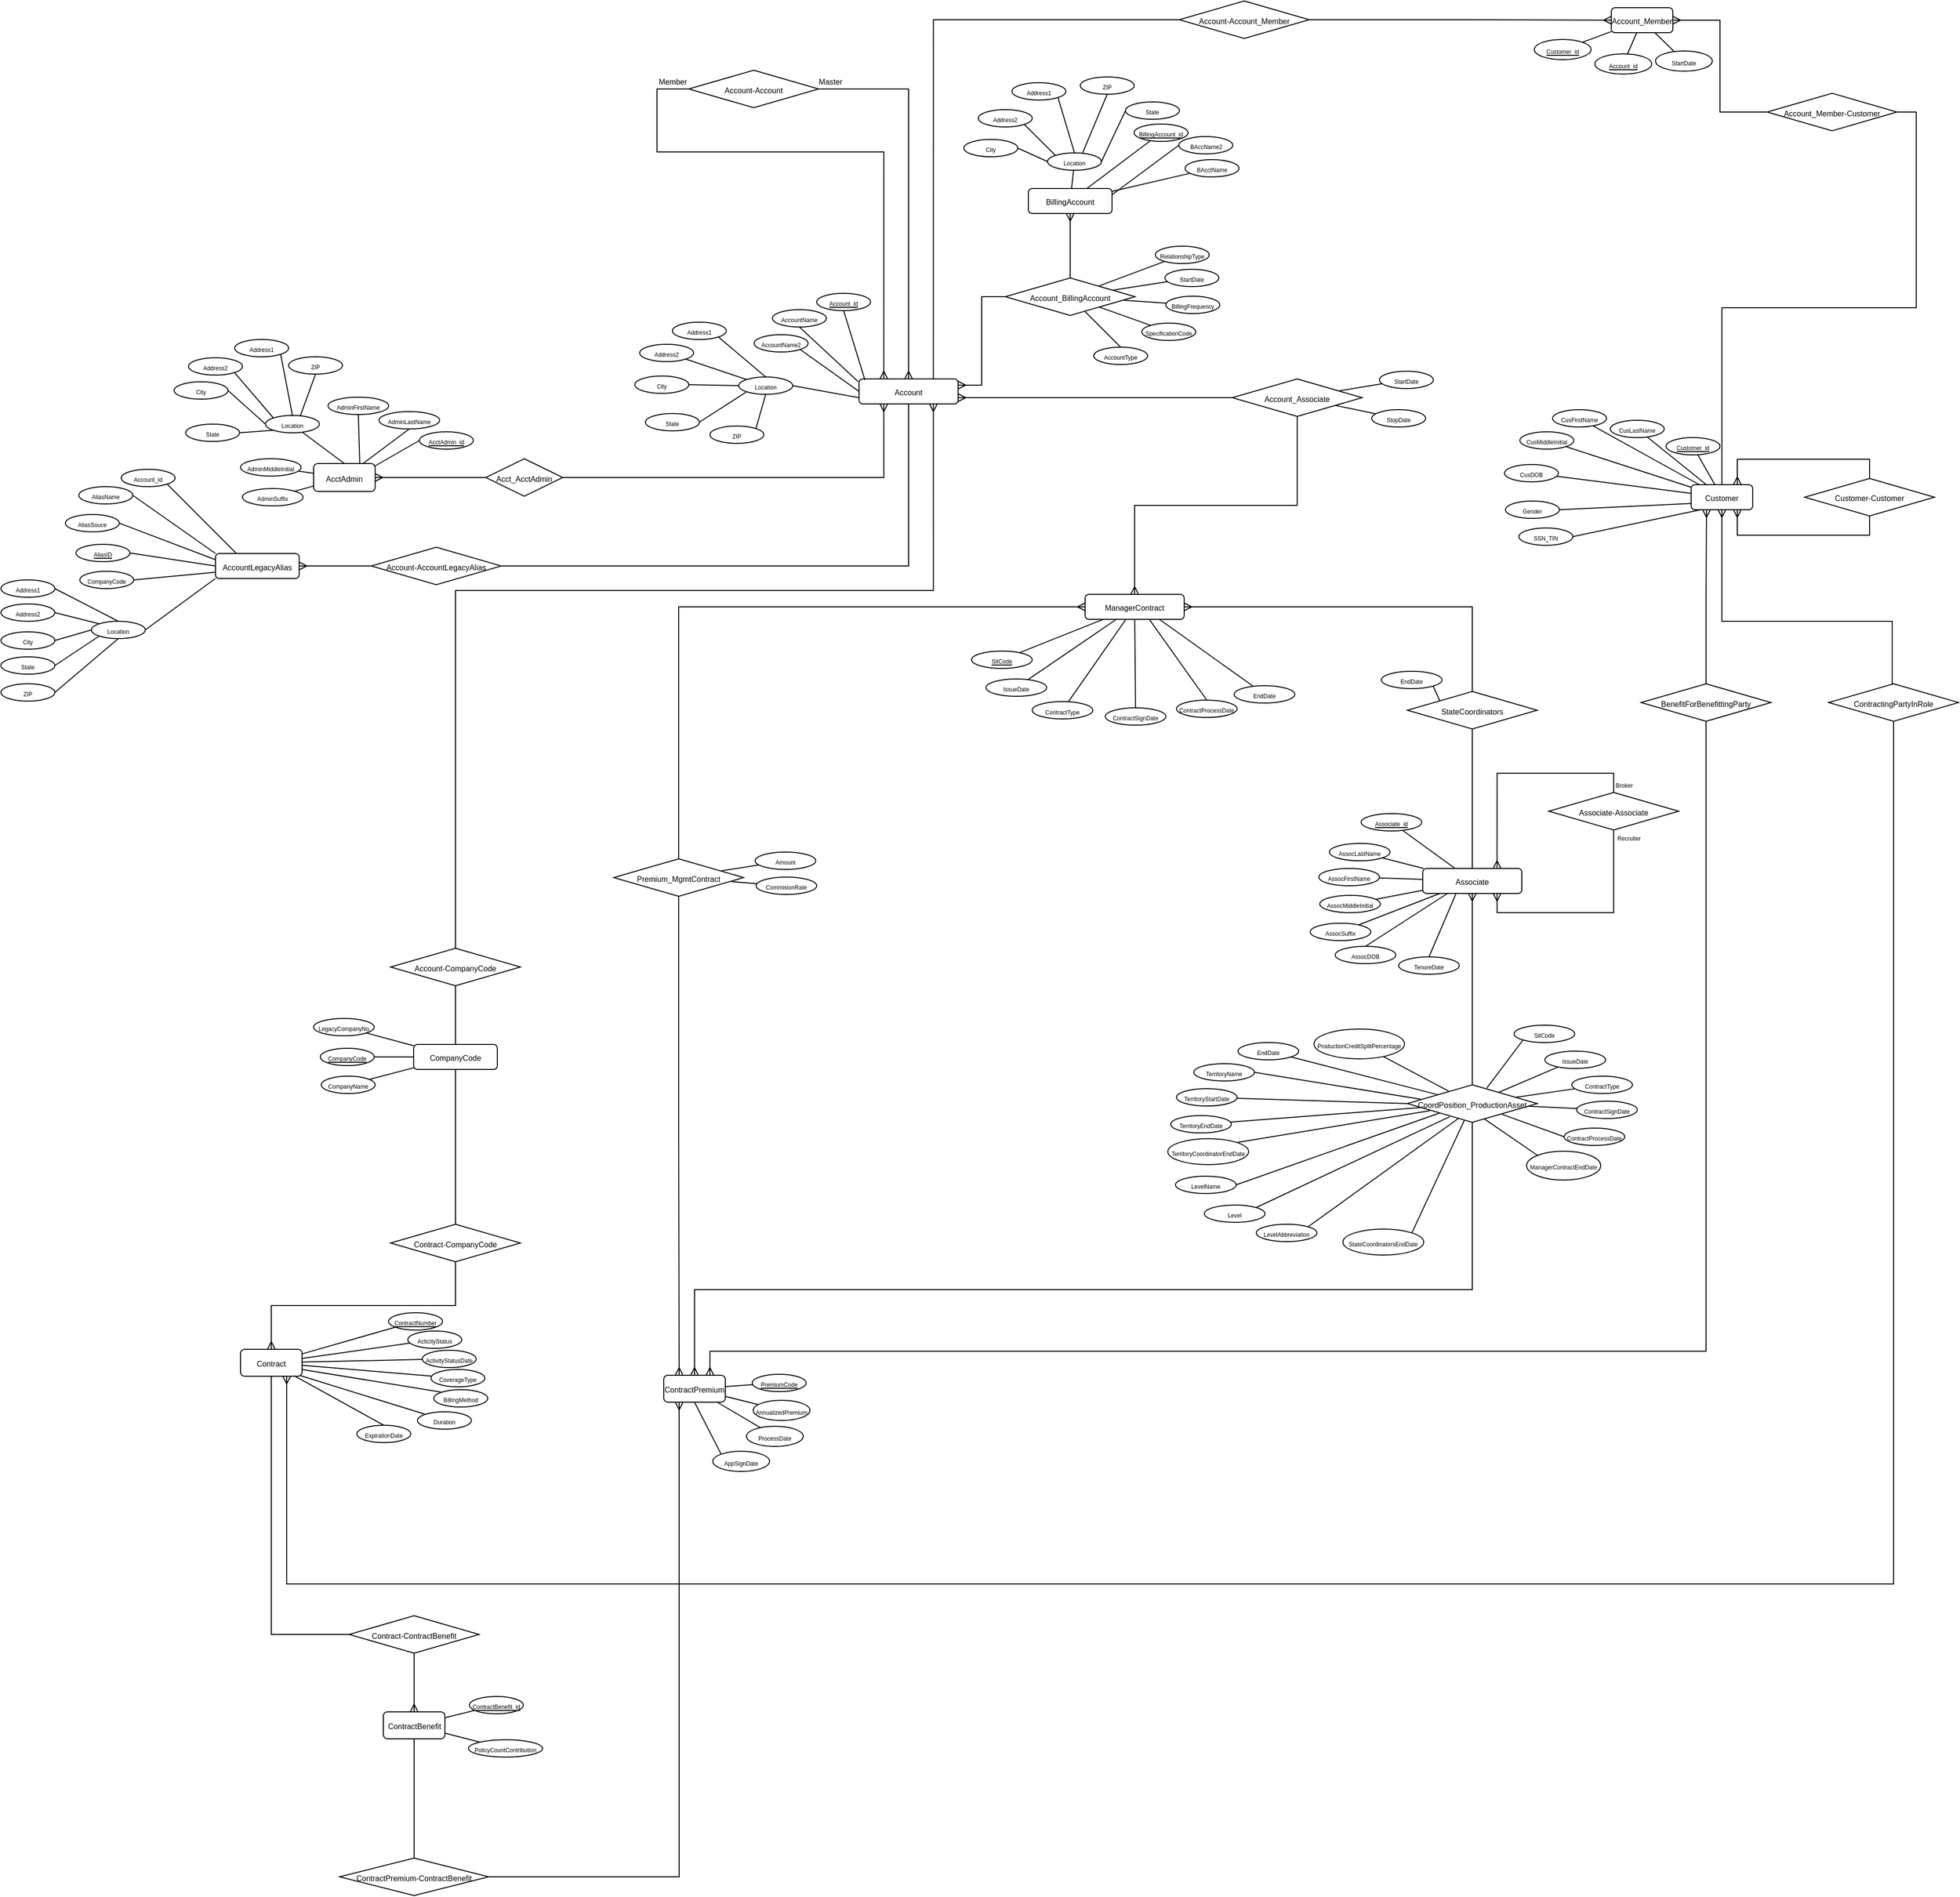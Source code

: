 <mxfile version="22.0.8" type="google">
  <diagram id="C5RBs43oDa-KdzZeNtuy" name="Page-1">
    <mxGraphModel grid="1" page="1" gridSize="1" guides="1" tooltips="1" connect="1" arrows="1" fold="1" pageScale="1" pageWidth="1100" pageHeight="1100" math="0" shadow="0">
      <root>
        <mxCell id="WIyWlLk6GJQsqaUBKTNV-0" />
        <mxCell id="WIyWlLk6GJQsqaUBKTNV-1" parent="WIyWlLk6GJQsqaUBKTNV-0" />
        <mxCell id="P5qbRvnEPiiORGq3-WAF-12" style="edgeStyle=orthogonalEdgeStyle;rounded=0;orthogonalLoop=1;jettySize=auto;html=1;exitX=1;exitY=0.5;exitDx=0;exitDy=0;entryX=0;entryY=0.5;entryDx=0;entryDy=0;endArrow=ERmany;endFill=0;" edge="1" parent="WIyWlLk6GJQsqaUBKTNV-1" source="P5qbRvnEPiiORGq3-WAF-23" target="P5qbRvnEPiiORGq3-WAF-9">
          <mxGeometry relative="1" as="geometry" />
        </mxCell>
        <mxCell id="P5qbRvnEPiiORGq3-WAF-20" style="edgeStyle=orthogonalEdgeStyle;shape=connector;rounded=0;orthogonalLoop=1;jettySize=auto;html=1;exitX=0;exitY=0.5;exitDx=0;exitDy=0;entryX=1;entryY=0.5;entryDx=0;entryDy=0;labelBackgroundColor=default;strokeColor=default;align=center;verticalAlign=middle;fontFamily=Helvetica;fontSize=11;fontColor=default;endArrow=ERmany;endFill=0;" edge="1" parent="WIyWlLk6GJQsqaUBKTNV-1" source="P5qbRvnEPiiORGq3-WAF-25" target="P5qbRvnEPiiORGq3-WAF-18">
          <mxGeometry relative="1" as="geometry" />
        </mxCell>
        <mxCell id="P5qbRvnEPiiORGq3-WAF-24" style="edgeStyle=orthogonalEdgeStyle;shape=connector;rounded=0;orthogonalLoop=1;jettySize=auto;html=1;exitX=0.75;exitY=0;exitDx=0;exitDy=0;entryX=0;entryY=0.5;entryDx=0;entryDy=0;labelBackgroundColor=default;strokeColor=default;align=center;verticalAlign=middle;fontFamily=Helvetica;fontSize=11;fontColor=default;endArrow=none;endFill=0;" edge="1" parent="WIyWlLk6GJQsqaUBKTNV-1" source="P5qbRvnEPiiORGq3-WAF-0" target="P5qbRvnEPiiORGq3-WAF-23">
          <mxGeometry relative="1" as="geometry" />
        </mxCell>
        <mxCell id="P5qbRvnEPiiORGq3-WAF-26" style="edgeStyle=orthogonalEdgeStyle;shape=connector;rounded=0;orthogonalLoop=1;jettySize=auto;html=1;exitX=0.5;exitY=1;exitDx=0;exitDy=0;entryX=1;entryY=0.5;entryDx=0;entryDy=0;labelBackgroundColor=default;strokeColor=default;align=center;verticalAlign=middle;fontFamily=Helvetica;fontSize=11;fontColor=default;endArrow=none;endFill=0;" edge="1" parent="WIyWlLk6GJQsqaUBKTNV-1" source="P5qbRvnEPiiORGq3-WAF-0" target="P5qbRvnEPiiORGq3-WAF-25">
          <mxGeometry relative="1" as="geometry" />
        </mxCell>
        <mxCell id="JbxDIjeTM68EFQmrb-wd-1" style="edgeStyle=orthogonalEdgeStyle;rounded=0;orthogonalLoop=1;jettySize=auto;html=1;exitX=0.5;exitY=0;exitDx=0;exitDy=0;entryX=1;entryY=0.5;entryDx=0;entryDy=0;endArrow=none;endFill=0;startArrow=ERmany;startFill=0;" edge="1" parent="WIyWlLk6GJQsqaUBKTNV-1" source="P5qbRvnEPiiORGq3-WAF-0" target="JbxDIjeTM68EFQmrb-wd-0">
          <mxGeometry relative="1" as="geometry" />
        </mxCell>
        <mxCell id="TYDA4_ymSuk67NFvtbZh-36" value="&lt;font style=&quot;font-size: 8px;&quot;&gt;Master&lt;/font&gt;" style="edgeLabel;html=1;align=center;verticalAlign=middle;resizable=0;points=[];fontSize=11;fontFamily=Helvetica;fontColor=default;" connectable="0" vertex="1" parent="JbxDIjeTM68EFQmrb-wd-1">
          <mxGeometry x="0.858" y="1" relative="1" as="geometry">
            <mxPoint x="-16" y="-10" as="offset" />
          </mxGeometry>
        </mxCell>
        <mxCell id="TYDA4_ymSuk67NFvtbZh-19" style="shape=connector;rounded=0;orthogonalLoop=1;jettySize=auto;html=1;exitX=0;exitY=0.5;exitDx=0;exitDy=0;entryX=1;entryY=1;entryDx=0;entryDy=0;labelBackgroundColor=default;strokeColor=default;align=center;verticalAlign=middle;fontFamily=Helvetica;fontSize=11;fontColor=default;endArrow=none;endFill=0;" edge="1" parent="WIyWlLk6GJQsqaUBKTNV-1" source="P5qbRvnEPiiORGq3-WAF-0" target="TYDA4_ymSuk67NFvtbZh-18">
          <mxGeometry relative="1" as="geometry" />
        </mxCell>
        <mxCell id="TYDA4_ymSuk67NFvtbZh-21" style="edgeStyle=none;shape=connector;rounded=0;orthogonalLoop=1;jettySize=auto;html=1;exitX=0;exitY=0.75;exitDx=0;exitDy=0;entryX=1;entryY=0.5;entryDx=0;entryDy=0;labelBackgroundColor=default;strokeColor=default;align=center;verticalAlign=middle;fontFamily=Helvetica;fontSize=11;fontColor=default;endArrow=none;endFill=0;" edge="1" parent="WIyWlLk6GJQsqaUBKTNV-1" source="P5qbRvnEPiiORGq3-WAF-0" target="TYDA4_ymSuk67NFvtbZh-20">
          <mxGeometry relative="1" as="geometry" />
        </mxCell>
        <mxCell id="P5qbRvnEPiiORGq3-WAF-0" value="&lt;font style=&quot;font-size: 8px;&quot;&gt;Account&lt;/font&gt;" style="rounded=1;whiteSpace=wrap;html=1;" vertex="1" parent="WIyWlLk6GJQsqaUBKTNV-1">
          <mxGeometry x="-135" y="161" width="103" height="26" as="geometry" />
        </mxCell>
        <mxCell id="P5qbRvnEPiiORGq3-WAF-2" value="&lt;font style=&quot;font-size: 8px;&quot;&gt;AcctAdmin&lt;/font&gt;" style="rounded=1;whiteSpace=wrap;html=1;" vertex="1" parent="WIyWlLk6GJQsqaUBKTNV-1">
          <mxGeometry x="-702" y="249" width="64" height="29" as="geometry" />
        </mxCell>
        <mxCell id="P5qbRvnEPiiORGq3-WAF-3" value="&lt;font style=&quot;font-size: 8px;&quot;&gt;Acct_AcctAdmin&lt;/font&gt;" style="rhombus;whiteSpace=wrap;html=1;" vertex="1" parent="WIyWlLk6GJQsqaUBKTNV-1">
          <mxGeometry x="-523" y="244" width="80" height="39" as="geometry" />
        </mxCell>
        <mxCell id="P5qbRvnEPiiORGq3-WAF-5" value="" style="endArrow=none;html=1;rounded=0;exitX=0.25;exitY=1;exitDx=0;exitDy=0;startArrow=ERmany;startFill=0;entryX=1;entryY=0.5;entryDx=0;entryDy=0;edgeStyle=orthogonalEdgeStyle;" edge="1" parent="WIyWlLk6GJQsqaUBKTNV-1" source="P5qbRvnEPiiORGq3-WAF-0" target="P5qbRvnEPiiORGq3-WAF-3">
          <mxGeometry width="50" height="50" relative="1" as="geometry">
            <mxPoint x="90" y="225" as="sourcePoint" />
            <mxPoint x="300" y="165" as="targetPoint" />
          </mxGeometry>
        </mxCell>
        <mxCell id="P5qbRvnEPiiORGq3-WAF-6" value="" style="endArrow=ERmany;html=1;rounded=0;startArrow=none;startFill=0;endFill=0;exitX=0;exitY=0.5;exitDx=0;exitDy=0;entryX=1;entryY=0.5;entryDx=0;entryDy=0;edgeStyle=orthogonalEdgeStyle;" edge="1" parent="WIyWlLk6GJQsqaUBKTNV-1" source="P5qbRvnEPiiORGq3-WAF-3" target="P5qbRvnEPiiORGq3-WAF-2">
          <mxGeometry width="50" height="50" relative="1" as="geometry">
            <mxPoint x="279" y="185" as="sourcePoint" />
            <mxPoint x="124" y="206" as="targetPoint" />
          </mxGeometry>
        </mxCell>
        <mxCell id="P5qbRvnEPiiORGq3-WAF-9" value="&lt;font style=&quot;font-size: 8px;&quot;&gt;Account_Member&lt;/font&gt;" style="rounded=1;whiteSpace=wrap;html=1;" vertex="1" parent="WIyWlLk6GJQsqaUBKTNV-1">
          <mxGeometry x="647" y="-225" width="64" height="26" as="geometry" />
        </mxCell>
        <mxCell id="bqVCNSVhDyANK1hjiUMb-148" style="edgeStyle=none;shape=connector;rounded=0;orthogonalLoop=1;jettySize=auto;html=1;exitX=1;exitY=0.25;exitDx=0;exitDy=0;entryX=0;entryY=0.5;entryDx=0;entryDy=0;labelBackgroundColor=default;strokeColor=default;align=center;verticalAlign=middle;fontFamily=Helvetica;fontSize=11;fontColor=default;endArrow=none;endFill=0;" edge="1" parent="WIyWlLk6GJQsqaUBKTNV-1" source="P5qbRvnEPiiORGq3-WAF-15" target="bqVCNSVhDyANK1hjiUMb-147">
          <mxGeometry relative="1" as="geometry" />
        </mxCell>
        <mxCell id="P5qbRvnEPiiORGq3-WAF-15" value="&lt;font style=&quot;font-size: 8px;&quot;&gt;BillingAccount&lt;/font&gt;" style="rounded=1;whiteSpace=wrap;html=1;" vertex="1" parent="WIyWlLk6GJQsqaUBKTNV-1">
          <mxGeometry x="41" y="-37" width="87" height="26" as="geometry" />
        </mxCell>
        <mxCell id="bqVCNSVhDyANK1hjiUMb-5" style="edgeStyle=none;shape=connector;rounded=0;orthogonalLoop=1;jettySize=auto;html=1;exitX=0;exitY=0.75;exitDx=0;exitDy=0;entryX=1;entryY=0.5;entryDx=0;entryDy=0;labelBackgroundColor=default;strokeColor=default;align=center;verticalAlign=middle;fontFamily=Helvetica;fontSize=11;fontColor=default;endArrow=none;endFill=0;" edge="1" parent="WIyWlLk6GJQsqaUBKTNV-1" source="P5qbRvnEPiiORGq3-WAF-18" target="bqVCNSVhDyANK1hjiUMb-4">
          <mxGeometry relative="1" as="geometry" />
        </mxCell>
        <mxCell id="P5qbRvnEPiiORGq3-WAF-18" value="&lt;font style=&quot;font-size: 8px;&quot;&gt;AccountLegacyAlias&lt;/font&gt;" style="rounded=1;whiteSpace=wrap;html=1;" vertex="1" parent="WIyWlLk6GJQsqaUBKTNV-1">
          <mxGeometry x="-804" y="342.5" width="87" height="26" as="geometry" />
        </mxCell>
        <mxCell id="P5qbRvnEPiiORGq3-WAF-44" style="edgeStyle=orthogonalEdgeStyle;shape=connector;rounded=0;orthogonalLoop=1;jettySize=auto;html=1;exitX=0.5;exitY=1;exitDx=0;exitDy=0;entryX=0.5;entryY=0;entryDx=0;entryDy=0;labelBackgroundColor=default;strokeColor=default;align=center;verticalAlign=middle;fontFamily=Helvetica;fontSize=11;fontColor=default;endArrow=none;endFill=0;" edge="1" parent="WIyWlLk6GJQsqaUBKTNV-1" source="P5qbRvnEPiiORGq3-WAF-21" target="P5qbRvnEPiiORGq3-WAF-43">
          <mxGeometry relative="1" as="geometry" />
        </mxCell>
        <mxCell id="P5qbRvnEPiiORGq3-WAF-21" value="&lt;font style=&quot;font-size: 8px;&quot;&gt;CompanyCode&lt;/font&gt;" style="rounded=1;whiteSpace=wrap;html=1;" vertex="1" parent="WIyWlLk6GJQsqaUBKTNV-1">
          <mxGeometry x="-598" y="853" width="87" height="26" as="geometry" />
        </mxCell>
        <mxCell id="P5qbRvnEPiiORGq3-WAF-23" value="&lt;span style=&quot;font-size: 8px;&quot;&gt;Account-Account_Member&lt;/span&gt;" style="rhombus;whiteSpace=wrap;html=1;" vertex="1" parent="WIyWlLk6GJQsqaUBKTNV-1">
          <mxGeometry x="198" y="-232" width="135" height="39" as="geometry" />
        </mxCell>
        <mxCell id="P5qbRvnEPiiORGq3-WAF-25" value="&lt;span style=&quot;font-size: 8px;&quot;&gt;Account-AccountLegacyAlias&lt;/span&gt;" style="rhombus;whiteSpace=wrap;html=1;" vertex="1" parent="WIyWlLk6GJQsqaUBKTNV-1">
          <mxGeometry x="-642" y="336" width="135" height="39" as="geometry" />
        </mxCell>
        <mxCell id="P5qbRvnEPiiORGq3-WAF-33" style="edgeStyle=orthogonalEdgeStyle;shape=connector;rounded=0;orthogonalLoop=1;jettySize=auto;html=1;exitX=0.5;exitY=1;exitDx=0;exitDy=0;entryX=0.5;entryY=0;entryDx=0;entryDy=0;labelBackgroundColor=default;strokeColor=default;align=center;verticalAlign=middle;fontFamily=Helvetica;fontSize=11;fontColor=default;endArrow=none;endFill=0;" edge="1" parent="WIyWlLk6GJQsqaUBKTNV-1" source="P5qbRvnEPiiORGq3-WAF-27" target="P5qbRvnEPiiORGq3-WAF-21">
          <mxGeometry relative="1" as="geometry" />
        </mxCell>
        <mxCell id="TYDA4_ymSuk67NFvtbZh-2" style="edgeStyle=orthogonalEdgeStyle;rounded=0;orthogonalLoop=1;jettySize=auto;html=1;exitX=0.5;exitY=0;exitDx=0;exitDy=0;entryX=0.75;entryY=1;entryDx=0;entryDy=0;endArrow=ERmany;endFill=0;" edge="1" parent="WIyWlLk6GJQsqaUBKTNV-1" source="P5qbRvnEPiiORGq3-WAF-27" target="P5qbRvnEPiiORGq3-WAF-0">
          <mxGeometry relative="1" as="geometry">
            <Array as="points">
              <mxPoint x="-554" y="381" />
              <mxPoint x="-58" y="381" />
            </Array>
          </mxGeometry>
        </mxCell>
        <mxCell id="P5qbRvnEPiiORGq3-WAF-27" value="&lt;span style=&quot;font-size: 8px;&quot;&gt;Account-CompanyCode&lt;/span&gt;" style="rhombus;whiteSpace=wrap;html=1;" vertex="1" parent="WIyWlLk6GJQsqaUBKTNV-1">
          <mxGeometry x="-622" y="753" width="135" height="39" as="geometry" />
        </mxCell>
        <mxCell id="P5qbRvnEPiiORGq3-WAF-36" style="edgeStyle=orthogonalEdgeStyle;shape=connector;rounded=0;orthogonalLoop=1;jettySize=auto;html=1;exitX=0;exitY=0.5;exitDx=0;exitDy=0;labelBackgroundColor=default;strokeColor=default;align=center;verticalAlign=middle;fontFamily=Helvetica;fontSize=11;fontColor=default;endArrow=ERmany;endFill=0;entryX=1;entryY=0.25;entryDx=0;entryDy=0;" edge="1" parent="WIyWlLk6GJQsqaUBKTNV-1" source="P5qbRvnEPiiORGq3-WAF-34" target="P5qbRvnEPiiORGq3-WAF-0">
          <mxGeometry relative="1" as="geometry">
            <mxPoint x="391" y="328" as="targetPoint" />
          </mxGeometry>
        </mxCell>
        <mxCell id="P5qbRvnEPiiORGq3-WAF-37" style="edgeStyle=orthogonalEdgeStyle;shape=connector;rounded=0;orthogonalLoop=1;jettySize=auto;html=1;exitX=0.5;exitY=0;exitDx=0;exitDy=0;entryX=0.5;entryY=1;entryDx=0;entryDy=0;labelBackgroundColor=default;strokeColor=default;align=center;verticalAlign=middle;fontFamily=Helvetica;fontSize=11;fontColor=default;endArrow=ERmany;endFill=0;" edge="1" parent="WIyWlLk6GJQsqaUBKTNV-1" source="P5qbRvnEPiiORGq3-WAF-34" target="P5qbRvnEPiiORGq3-WAF-15">
          <mxGeometry relative="1" as="geometry" />
        </mxCell>
        <mxCell id="P5qbRvnEPiiORGq3-WAF-34" value="&lt;span style=&quot;font-size: 8px;&quot;&gt;Account_BillingAccount&lt;/span&gt;" style="rhombus;whiteSpace=wrap;html=1;" vertex="1" parent="WIyWlLk6GJQsqaUBKTNV-1">
          <mxGeometry x="17" y="56" width="135" height="39" as="geometry" />
        </mxCell>
        <mxCell id="P5qbRvnEPiiORGq3-WAF-59" style="edgeStyle=orthogonalEdgeStyle;shape=connector;rounded=0;orthogonalLoop=1;jettySize=auto;html=1;exitX=0.5;exitY=1;exitDx=0;exitDy=0;entryX=0;entryY=0.5;entryDx=0;entryDy=0;labelBackgroundColor=default;strokeColor=default;align=center;verticalAlign=middle;fontFamily=Helvetica;fontSize=11;fontColor=default;endArrow=none;endFill=0;" edge="1" parent="WIyWlLk6GJQsqaUBKTNV-1" source="P5qbRvnEPiiORGq3-WAF-38" target="P5qbRvnEPiiORGq3-WAF-58">
          <mxGeometry relative="1" as="geometry" />
        </mxCell>
        <mxCell id="P5qbRvnEPiiORGq3-WAF-38" value="&lt;font style=&quot;font-size: 8px;&quot;&gt;Contract&lt;/font&gt;" style="rounded=1;whiteSpace=wrap;html=1;" vertex="1" parent="WIyWlLk6GJQsqaUBKTNV-1">
          <mxGeometry x="-778" y="1170" width="64" height="28" as="geometry" />
        </mxCell>
        <mxCell id="P5qbRvnEPiiORGq3-WAF-45" style="edgeStyle=orthogonalEdgeStyle;shape=connector;rounded=0;orthogonalLoop=1;jettySize=auto;html=1;exitX=0.5;exitY=1;exitDx=0;exitDy=0;entryX=0.5;entryY=0;entryDx=0;entryDy=0;labelBackgroundColor=default;strokeColor=default;align=center;verticalAlign=middle;fontFamily=Helvetica;fontSize=11;fontColor=default;endArrow=ERmany;endFill=0;" edge="1" parent="WIyWlLk6GJQsqaUBKTNV-1" source="P5qbRvnEPiiORGq3-WAF-43" target="P5qbRvnEPiiORGq3-WAF-38">
          <mxGeometry relative="1" as="geometry" />
        </mxCell>
        <mxCell id="P5qbRvnEPiiORGq3-WAF-43" value="&lt;span style=&quot;font-size: 8px;&quot;&gt;Contract-CompanyCode&lt;/span&gt;" style="rhombus;whiteSpace=wrap;html=1;" vertex="1" parent="WIyWlLk6GJQsqaUBKTNV-1">
          <mxGeometry x="-622" y="1040" width="135" height="39" as="geometry" />
        </mxCell>
        <mxCell id="P5qbRvnEPiiORGq3-WAF-47" value="&lt;font style=&quot;font-size: 8px;&quot;&gt;ManagerContract&lt;/font&gt;" style="rounded=1;whiteSpace=wrap;html=1;" vertex="1" parent="WIyWlLk6GJQsqaUBKTNV-1">
          <mxGeometry x="100" y="385" width="103" height="26" as="geometry" />
        </mxCell>
        <mxCell id="P5qbRvnEPiiORGq3-WAF-50" style="edgeStyle=orthogonalEdgeStyle;shape=connector;rounded=0;orthogonalLoop=1;jettySize=auto;html=1;exitX=0;exitY=0.5;exitDx=0;exitDy=0;entryX=1;entryY=0.75;entryDx=0;entryDy=0;labelBackgroundColor=default;strokeColor=default;align=center;verticalAlign=middle;fontFamily=Helvetica;fontSize=11;fontColor=default;endArrow=ERmany;endFill=0;" edge="1" parent="WIyWlLk6GJQsqaUBKTNV-1" source="P5qbRvnEPiiORGq3-WAF-48" target="P5qbRvnEPiiORGq3-WAF-0">
          <mxGeometry relative="1" as="geometry" />
        </mxCell>
        <mxCell id="P5qbRvnEPiiORGq3-WAF-51" style="edgeStyle=orthogonalEdgeStyle;shape=connector;rounded=0;orthogonalLoop=1;jettySize=auto;html=1;exitX=0.5;exitY=1;exitDx=0;exitDy=0;entryX=0.5;entryY=0;entryDx=0;entryDy=0;labelBackgroundColor=default;strokeColor=default;align=center;verticalAlign=middle;fontFamily=Helvetica;fontSize=11;fontColor=default;endArrow=ERmany;endFill=0;" edge="1" parent="WIyWlLk6GJQsqaUBKTNV-1" source="P5qbRvnEPiiORGq3-WAF-48" target="P5qbRvnEPiiORGq3-WAF-47">
          <mxGeometry relative="1" as="geometry" />
        </mxCell>
        <mxCell id="P5qbRvnEPiiORGq3-WAF-48" value="&lt;span style=&quot;font-size: 8px;&quot;&gt;Account_Associate&lt;/span&gt;" style="rhombus;whiteSpace=wrap;html=1;" vertex="1" parent="WIyWlLk6GJQsqaUBKTNV-1">
          <mxGeometry x="253" y="161" width="135" height="39" as="geometry" />
        </mxCell>
        <mxCell id="P5qbRvnEPiiORGq3-WAF-55" style="edgeStyle=orthogonalEdgeStyle;shape=connector;rounded=0;orthogonalLoop=1;jettySize=auto;html=1;exitX=0.5;exitY=0;exitDx=0;exitDy=0;entryX=0.5;entryY=1;entryDx=0;entryDy=0;labelBackgroundColor=default;strokeColor=default;align=center;verticalAlign=middle;fontFamily=Helvetica;fontSize=11;fontColor=default;endArrow=none;endFill=0;" edge="1" parent="WIyWlLk6GJQsqaUBKTNV-1" source="P5qbRvnEPiiORGq3-WAF-52" target="P5qbRvnEPiiORGq3-WAF-54">
          <mxGeometry relative="1" as="geometry" />
        </mxCell>
        <mxCell id="bqVCNSVhDyANK1hjiUMb-112" style="edgeStyle=none;shape=connector;rounded=0;orthogonalLoop=1;jettySize=auto;html=1;exitX=0.25;exitY=1;exitDx=0;exitDy=0;entryX=0.5;entryY=0;entryDx=0;entryDy=0;labelBackgroundColor=default;strokeColor=default;align=center;verticalAlign=middle;fontFamily=Helvetica;fontSize=11;fontColor=default;endArrow=none;endFill=0;" edge="1" parent="WIyWlLk6GJQsqaUBKTNV-1" source="P5qbRvnEPiiORGq3-WAF-52" target="bqVCNSVhDyANK1hjiUMb-111">
          <mxGeometry relative="1" as="geometry" />
        </mxCell>
        <mxCell id="P5qbRvnEPiiORGq3-WAF-52" value="&lt;font style=&quot;font-size: 8px;&quot;&gt;Associate&lt;/font&gt;" style="rounded=1;whiteSpace=wrap;html=1;" vertex="1" parent="WIyWlLk6GJQsqaUBKTNV-1">
          <mxGeometry x="451" y="670" width="103" height="26" as="geometry" />
        </mxCell>
        <mxCell id="TYDA4_ymSuk67NFvtbZh-15" style="edgeStyle=orthogonalEdgeStyle;shape=connector;rounded=0;orthogonalLoop=1;jettySize=auto;html=1;exitX=0.5;exitY=0;exitDx=0;exitDy=0;entryX=1;entryY=0.5;entryDx=0;entryDy=0;labelBackgroundColor=default;strokeColor=default;align=center;verticalAlign=middle;fontFamily=Helvetica;fontSize=11;fontColor=default;endArrow=ERmany;endFill=0;" edge="1" parent="WIyWlLk6GJQsqaUBKTNV-1" source="P5qbRvnEPiiORGq3-WAF-54" target="P5qbRvnEPiiORGq3-WAF-47">
          <mxGeometry relative="1" as="geometry" />
        </mxCell>
        <mxCell id="P5qbRvnEPiiORGq3-WAF-54" value="&lt;span style=&quot;font-size: 8px;&quot;&gt;StateCoordinators&lt;/span&gt;" style="rhombus;whiteSpace=wrap;html=1;" vertex="1" parent="WIyWlLk6GJQsqaUBKTNV-1">
          <mxGeometry x="435" y="486" width="135" height="39" as="geometry" />
        </mxCell>
        <mxCell id="P5qbRvnEPiiORGq3-WAF-63" style="edgeStyle=orthogonalEdgeStyle;shape=connector;rounded=0;orthogonalLoop=1;jettySize=auto;html=1;exitX=0.5;exitY=1;exitDx=0;exitDy=0;entryX=0.5;entryY=0;entryDx=0;entryDy=0;labelBackgroundColor=default;strokeColor=default;align=center;verticalAlign=middle;fontFamily=Helvetica;fontSize=11;fontColor=default;endArrow=none;endFill=0;" edge="1" parent="WIyWlLk6GJQsqaUBKTNV-1" source="P5qbRvnEPiiORGq3-WAF-57" target="P5qbRvnEPiiORGq3-WAF-61">
          <mxGeometry relative="1" as="geometry" />
        </mxCell>
        <mxCell id="P5qbRvnEPiiORGq3-WAF-57" value="&lt;font style=&quot;font-size: 8px;&quot;&gt;ContractBenefit&lt;/font&gt;" style="rounded=1;whiteSpace=wrap;html=1;" vertex="1" parent="WIyWlLk6GJQsqaUBKTNV-1">
          <mxGeometry x="-629.5" y="1547" width="64" height="28" as="geometry" />
        </mxCell>
        <mxCell id="P5qbRvnEPiiORGq3-WAF-60" style="edgeStyle=orthogonalEdgeStyle;shape=connector;rounded=0;orthogonalLoop=1;jettySize=auto;html=1;exitX=0.5;exitY=1;exitDx=0;exitDy=0;entryX=0.5;entryY=0;entryDx=0;entryDy=0;labelBackgroundColor=default;strokeColor=default;align=center;verticalAlign=middle;fontFamily=Helvetica;fontSize=11;fontColor=default;endArrow=ERmany;endFill=0;" edge="1" parent="WIyWlLk6GJQsqaUBKTNV-1" source="P5qbRvnEPiiORGq3-WAF-58" target="P5qbRvnEPiiORGq3-WAF-57">
          <mxGeometry relative="1" as="geometry" />
        </mxCell>
        <mxCell id="P5qbRvnEPiiORGq3-WAF-58" value="&lt;span style=&quot;font-size: 8px;&quot;&gt;Contract-ContractBenefit&lt;/span&gt;" style="rhombus;whiteSpace=wrap;html=1;" vertex="1" parent="WIyWlLk6GJQsqaUBKTNV-1">
          <mxGeometry x="-665" y="1447" width="135" height="39" as="geometry" />
        </mxCell>
        <mxCell id="P5qbRvnEPiiORGq3-WAF-64" style="edgeStyle=orthogonalEdgeStyle;shape=connector;rounded=0;orthogonalLoop=1;jettySize=auto;html=1;exitX=1;exitY=0.5;exitDx=0;exitDy=0;labelBackgroundColor=default;strokeColor=default;align=center;verticalAlign=middle;fontFamily=Helvetica;fontSize=11;fontColor=default;endArrow=ERmany;endFill=0;entryX=0.25;entryY=1;entryDx=0;entryDy=0;" edge="1" parent="WIyWlLk6GJQsqaUBKTNV-1" source="P5qbRvnEPiiORGq3-WAF-61" target="P5qbRvnEPiiORGq3-WAF-62">
          <mxGeometry relative="1" as="geometry" />
        </mxCell>
        <mxCell id="P5qbRvnEPiiORGq3-WAF-61" value="&lt;span style=&quot;font-size: 8px;&quot;&gt;ContractPremium-ContractBenefit&lt;/span&gt;" style="rhombus;whiteSpace=wrap;html=1;" vertex="1" parent="WIyWlLk6GJQsqaUBKTNV-1">
          <mxGeometry x="-675" y="1699" width="155" height="39" as="geometry" />
        </mxCell>
        <mxCell id="P5qbRvnEPiiORGq3-WAF-62" value="&lt;font style=&quot;font-size: 8px;&quot;&gt;ContractPremium&lt;/font&gt;" style="rounded=1;whiteSpace=wrap;html=1;" vertex="1" parent="WIyWlLk6GJQsqaUBKTNV-1">
          <mxGeometry x="-338" y="1197" width="64" height="28" as="geometry" />
        </mxCell>
        <mxCell id="P5qbRvnEPiiORGq3-WAF-67" style="edgeStyle=orthogonalEdgeStyle;shape=connector;rounded=0;orthogonalLoop=1;jettySize=auto;html=1;exitX=0.5;exitY=1;exitDx=0;exitDy=0;entryX=0.25;entryY=0;entryDx=0;entryDy=0;labelBackgroundColor=default;strokeColor=default;align=center;verticalAlign=middle;fontFamily=Helvetica;fontSize=11;fontColor=default;endArrow=ERmany;endFill=0;" edge="1" parent="WIyWlLk6GJQsqaUBKTNV-1" source="P5qbRvnEPiiORGq3-WAF-65" target="P5qbRvnEPiiORGq3-WAF-62">
          <mxGeometry relative="1" as="geometry" />
        </mxCell>
        <mxCell id="TYDA4_ymSuk67NFvtbZh-14" style="edgeStyle=orthogonalEdgeStyle;shape=connector;rounded=0;orthogonalLoop=1;jettySize=auto;html=1;exitX=0.5;exitY=0;exitDx=0;exitDy=0;entryX=0;entryY=0.5;entryDx=0;entryDy=0;labelBackgroundColor=default;strokeColor=default;align=center;verticalAlign=middle;fontFamily=Helvetica;fontSize=11;fontColor=default;endArrow=ERmany;endFill=0;" edge="1" parent="WIyWlLk6GJQsqaUBKTNV-1" source="P5qbRvnEPiiORGq3-WAF-65" target="P5qbRvnEPiiORGq3-WAF-47">
          <mxGeometry relative="1" as="geometry" />
        </mxCell>
        <mxCell id="P5qbRvnEPiiORGq3-WAF-65" value="&lt;span style=&quot;font-size: 8px;&quot;&gt;Premium_MgmtContract&lt;/span&gt;" style="rhombus;whiteSpace=wrap;html=1;" vertex="1" parent="WIyWlLk6GJQsqaUBKTNV-1">
          <mxGeometry x="-390" y="660" width="135" height="39" as="geometry" />
        </mxCell>
        <mxCell id="P5qbRvnEPiiORGq3-WAF-69" style="edgeStyle=orthogonalEdgeStyle;shape=connector;rounded=0;orthogonalLoop=1;jettySize=auto;html=1;exitX=0.5;exitY=1;exitDx=0;exitDy=0;entryX=0.5;entryY=0;entryDx=0;entryDy=0;labelBackgroundColor=default;strokeColor=default;align=center;verticalAlign=middle;fontFamily=Helvetica;fontSize=11;fontColor=default;endArrow=ERmany;endFill=0;" edge="1" parent="WIyWlLk6GJQsqaUBKTNV-1" source="P5qbRvnEPiiORGq3-WAF-68" target="P5qbRvnEPiiORGq3-WAF-62">
          <mxGeometry relative="1" as="geometry">
            <Array as="points">
              <mxPoint x="503" y="1108" />
              <mxPoint x="-306" y="1108" />
            </Array>
          </mxGeometry>
        </mxCell>
        <mxCell id="P5qbRvnEPiiORGq3-WAF-70" style="edgeStyle=orthogonalEdgeStyle;shape=connector;rounded=0;orthogonalLoop=1;jettySize=auto;html=1;exitX=0.5;exitY=0;exitDx=0;exitDy=0;entryX=0.5;entryY=1;entryDx=0;entryDy=0;labelBackgroundColor=default;strokeColor=default;align=center;verticalAlign=middle;fontFamily=Helvetica;fontSize=11;fontColor=default;endArrow=ERmany;endFill=0;" edge="1" parent="WIyWlLk6GJQsqaUBKTNV-1" source="P5qbRvnEPiiORGq3-WAF-68" target="P5qbRvnEPiiORGq3-WAF-52">
          <mxGeometry relative="1" as="geometry" />
        </mxCell>
        <mxCell id="P5qbRvnEPiiORGq3-WAF-68" value="&lt;span style=&quot;font-size: 8px;&quot;&gt;CoordPosition_ProductionAsset&lt;/span&gt;" style="rhombus;whiteSpace=wrap;html=1;" vertex="1" parent="WIyWlLk6GJQsqaUBKTNV-1">
          <mxGeometry x="435" y="895" width="135" height="39" as="geometry" />
        </mxCell>
        <mxCell id="TYDA4_ymSuk67NFvtbZh-5" style="edgeStyle=orthogonalEdgeStyle;rounded=0;orthogonalLoop=1;jettySize=auto;html=1;exitX=0.5;exitY=0;exitDx=0;exitDy=0;entryX=1;entryY=0.5;entryDx=0;entryDy=0;endArrow=none;endFill=0;" edge="1" parent="WIyWlLk6GJQsqaUBKTNV-1" source="P5qbRvnEPiiORGq3-WAF-72" target="P5qbRvnEPiiORGq3-WAF-73">
          <mxGeometry relative="1" as="geometry" />
        </mxCell>
        <mxCell id="P5qbRvnEPiiORGq3-WAF-72" value="&lt;font style=&quot;font-size: 8px;&quot;&gt;Customer&lt;/font&gt;" style="rounded=1;whiteSpace=wrap;html=1;" vertex="1" parent="WIyWlLk6GJQsqaUBKTNV-1">
          <mxGeometry x="730" y="271" width="64" height="26" as="geometry" />
        </mxCell>
        <mxCell id="P5qbRvnEPiiORGq3-WAF-74" style="edgeStyle=orthogonalEdgeStyle;shape=connector;rounded=0;orthogonalLoop=1;jettySize=auto;html=1;exitX=0;exitY=0.5;exitDx=0;exitDy=0;entryX=1;entryY=0.5;entryDx=0;entryDy=0;labelBackgroundColor=default;strokeColor=default;align=center;verticalAlign=middle;fontFamily=Helvetica;fontSize=11;fontColor=default;endArrow=ERmany;endFill=0;" edge="1" parent="WIyWlLk6GJQsqaUBKTNV-1" source="P5qbRvnEPiiORGq3-WAF-73" target="P5qbRvnEPiiORGq3-WAF-9">
          <mxGeometry relative="1" as="geometry" />
        </mxCell>
        <mxCell id="P5qbRvnEPiiORGq3-WAF-73" value="&lt;span style=&quot;font-size: 8px;&quot;&gt;Account_Member-Customer&lt;/span&gt;" style="rhombus;whiteSpace=wrap;html=1;" vertex="1" parent="WIyWlLk6GJQsqaUBKTNV-1">
          <mxGeometry x="809" y="-136" width="135" height="39" as="geometry" />
        </mxCell>
        <mxCell id="P5qbRvnEPiiORGq3-WAF-78" style="edgeStyle=orthogonalEdgeStyle;shape=connector;rounded=0;orthogonalLoop=1;jettySize=auto;html=1;exitX=0.5;exitY=0;exitDx=0;exitDy=0;entryX=0.25;entryY=1;entryDx=0;entryDy=0;labelBackgroundColor=default;strokeColor=default;align=center;verticalAlign=middle;fontFamily=Helvetica;fontSize=11;fontColor=default;endArrow=ERmany;endFill=0;" edge="1" parent="WIyWlLk6GJQsqaUBKTNV-1" source="P5qbRvnEPiiORGq3-WAF-76" target="P5qbRvnEPiiORGq3-WAF-72">
          <mxGeometry relative="1" as="geometry" />
        </mxCell>
        <mxCell id="TYDA4_ymSuk67NFvtbZh-10" style="edgeStyle=orthogonalEdgeStyle;shape=connector;rounded=0;orthogonalLoop=1;jettySize=auto;html=1;exitX=0.5;exitY=1;exitDx=0;exitDy=0;entryX=0.75;entryY=0;entryDx=0;entryDy=0;labelBackgroundColor=default;strokeColor=default;align=center;verticalAlign=middle;fontFamily=Helvetica;fontSize=11;fontColor=default;endArrow=ERmany;endFill=0;" edge="1" parent="WIyWlLk6GJQsqaUBKTNV-1" source="P5qbRvnEPiiORGq3-WAF-76" target="P5qbRvnEPiiORGq3-WAF-62">
          <mxGeometry relative="1" as="geometry">
            <Array as="points">
              <mxPoint x="746" y="1172" />
              <mxPoint x="-290" y="1172" />
            </Array>
          </mxGeometry>
        </mxCell>
        <mxCell id="P5qbRvnEPiiORGq3-WAF-76" value="&lt;span style=&quot;font-size: 8px;&quot;&gt;BenefitForBenefittingParty&lt;/span&gt;" style="rhombus;whiteSpace=wrap;html=1;" vertex="1" parent="WIyWlLk6GJQsqaUBKTNV-1">
          <mxGeometry x="678" y="478" width="135" height="39" as="geometry" />
        </mxCell>
        <mxCell id="JbxDIjeTM68EFQmrb-wd-8" style="edgeStyle=orthogonalEdgeStyle;shape=connector;rounded=0;orthogonalLoop=1;jettySize=auto;html=1;exitX=0.5;exitY=0;exitDx=0;exitDy=0;entryX=0.5;entryY=1;entryDx=0;entryDy=0;labelBackgroundColor=default;strokeColor=default;align=center;verticalAlign=middle;fontFamily=Helvetica;fontSize=11;fontColor=default;endArrow=ERmany;endFill=0;" edge="1" parent="WIyWlLk6GJQsqaUBKTNV-1" source="P5qbRvnEPiiORGq3-WAF-81" target="P5qbRvnEPiiORGq3-WAF-72">
          <mxGeometry relative="1" as="geometry">
            <Array as="points">
              <mxPoint x="939" y="413" />
              <mxPoint x="762" y="413" />
            </Array>
          </mxGeometry>
        </mxCell>
        <mxCell id="TYDA4_ymSuk67NFvtbZh-9" style="edgeStyle=orthogonalEdgeStyle;rounded=0;orthogonalLoop=1;jettySize=auto;html=1;exitX=0.5;exitY=1;exitDx=0;exitDy=0;entryX=0.75;entryY=1;entryDx=0;entryDy=0;endArrow=ERmany;endFill=0;" edge="1" parent="WIyWlLk6GJQsqaUBKTNV-1" source="P5qbRvnEPiiORGq3-WAF-81" target="P5qbRvnEPiiORGq3-WAF-38">
          <mxGeometry relative="1" as="geometry">
            <Array as="points">
              <mxPoint x="941" y="1414" />
              <mxPoint x="-730" y="1414" />
            </Array>
          </mxGeometry>
        </mxCell>
        <mxCell id="P5qbRvnEPiiORGq3-WAF-81" value="&lt;span style=&quot;font-size: 8px;&quot;&gt;ContractingPartyInRole&lt;/span&gt;" style="rhombus;whiteSpace=wrap;html=1;" vertex="1" parent="WIyWlLk6GJQsqaUBKTNV-1">
          <mxGeometry x="873" y="478" width="135" height="39" as="geometry" />
        </mxCell>
        <mxCell id="JbxDIjeTM68EFQmrb-wd-2" style="edgeStyle=orthogonalEdgeStyle;shape=connector;rounded=0;orthogonalLoop=1;jettySize=auto;html=1;exitX=0;exitY=0.5;exitDx=0;exitDy=0;entryX=0.25;entryY=0;entryDx=0;entryDy=0;labelBackgroundColor=default;strokeColor=default;align=center;verticalAlign=middle;fontFamily=Helvetica;fontSize=11;fontColor=default;endArrow=ERmany;endFill=0;" edge="1" parent="WIyWlLk6GJQsqaUBKTNV-1" source="JbxDIjeTM68EFQmrb-wd-0" target="P5qbRvnEPiiORGq3-WAF-0">
          <mxGeometry relative="1" as="geometry">
            <Array as="points">
              <mxPoint x="-345" y="-141" />
              <mxPoint x="-345" y="-75" />
              <mxPoint x="-109" y="-75" />
            </Array>
          </mxGeometry>
        </mxCell>
        <mxCell id="TYDA4_ymSuk67NFvtbZh-37" value="&lt;font style=&quot;font-size: 8px;&quot;&gt;Member&lt;/font&gt;" style="edgeLabel;html=1;align=center;verticalAlign=middle;resizable=0;points=[];fontSize=11;fontFamily=Helvetica;fontColor=default;" connectable="0" vertex="1" parent="JbxDIjeTM68EFQmrb-wd-2">
          <mxGeometry x="-0.953" y="1" relative="1" as="geometry">
            <mxPoint x="-4" y="-10" as="offset" />
          </mxGeometry>
        </mxCell>
        <mxCell id="JbxDIjeTM68EFQmrb-wd-0" value="&lt;span style=&quot;font-size: 8px;&quot;&gt;Account-Account&lt;/span&gt;" style="rhombus;whiteSpace=wrap;html=1;" vertex="1" parent="WIyWlLk6GJQsqaUBKTNV-1">
          <mxGeometry x="-312" y="-160" width="135" height="39" as="geometry" />
        </mxCell>
        <mxCell id="JbxDIjeTM68EFQmrb-wd-4" style="edgeStyle=orthogonalEdgeStyle;shape=connector;rounded=0;orthogonalLoop=1;jettySize=auto;html=1;exitX=0.5;exitY=0;exitDx=0;exitDy=0;entryX=0.75;entryY=0;entryDx=0;entryDy=0;labelBackgroundColor=default;strokeColor=default;align=center;verticalAlign=middle;fontFamily=Helvetica;fontSize=11;fontColor=default;endArrow=ERmany;endFill=0;" edge="1" parent="WIyWlLk6GJQsqaUBKTNV-1" source="JbxDIjeTM68EFQmrb-wd-3" target="P5qbRvnEPiiORGq3-WAF-52">
          <mxGeometry relative="1" as="geometry" />
        </mxCell>
        <mxCell id="bqVCNSVhDyANK1hjiUMb-171" value="&lt;font style=&quot;font-size: 6px;&quot;&gt;Broker&lt;/font&gt;" style="edgeLabel;html=1;align=center;verticalAlign=middle;resizable=0;points=[];fontSize=11;fontFamily=Helvetica;fontColor=default;" connectable="0" vertex="1" parent="JbxDIjeTM68EFQmrb-wd-4">
          <mxGeometry x="-0.915" relative="1" as="geometry">
            <mxPoint x="10" y="1" as="offset" />
          </mxGeometry>
        </mxCell>
        <mxCell id="JbxDIjeTM68EFQmrb-wd-5" style="edgeStyle=orthogonalEdgeStyle;shape=connector;rounded=0;orthogonalLoop=1;jettySize=auto;html=1;exitX=0.5;exitY=1;exitDx=0;exitDy=0;entryX=0.75;entryY=1;entryDx=0;entryDy=0;labelBackgroundColor=default;strokeColor=default;align=center;verticalAlign=middle;fontFamily=Helvetica;fontSize=11;fontColor=default;endArrow=ERmany;endFill=0;" edge="1" parent="WIyWlLk6GJQsqaUBKTNV-1" source="JbxDIjeTM68EFQmrb-wd-3" target="P5qbRvnEPiiORGq3-WAF-52">
          <mxGeometry relative="1" as="geometry" />
        </mxCell>
        <mxCell id="JbxDIjeTM68EFQmrb-wd-3" value="&lt;span style=&quot;font-size: 8px;&quot;&gt;Associate-Associate&lt;/span&gt;" style="rhombus;whiteSpace=wrap;html=1;" vertex="1" parent="WIyWlLk6GJQsqaUBKTNV-1">
          <mxGeometry x="582" y="591" width="135" height="39" as="geometry" />
        </mxCell>
        <mxCell id="JbxDIjeTM68EFQmrb-wd-7" style="edgeStyle=orthogonalEdgeStyle;shape=connector;rounded=0;orthogonalLoop=1;jettySize=auto;html=1;exitX=0.5;exitY=0;exitDx=0;exitDy=0;entryX=0.75;entryY=0;entryDx=0;entryDy=0;labelBackgroundColor=default;strokeColor=default;align=center;verticalAlign=middle;fontFamily=Helvetica;fontSize=11;fontColor=default;endArrow=ERmany;endFill=0;" edge="1" parent="WIyWlLk6GJQsqaUBKTNV-1" source="JbxDIjeTM68EFQmrb-wd-6" target="P5qbRvnEPiiORGq3-WAF-72">
          <mxGeometry relative="1" as="geometry" />
        </mxCell>
        <mxCell id="JbxDIjeTM68EFQmrb-wd-9" style="edgeStyle=orthogonalEdgeStyle;shape=connector;rounded=0;orthogonalLoop=1;jettySize=auto;html=1;exitX=0.5;exitY=1;exitDx=0;exitDy=0;entryX=0.75;entryY=1;entryDx=0;entryDy=0;labelBackgroundColor=default;strokeColor=default;align=center;verticalAlign=middle;fontFamily=Helvetica;fontSize=11;fontColor=default;endArrow=ERmany;endFill=0;" edge="1" parent="WIyWlLk6GJQsqaUBKTNV-1" source="JbxDIjeTM68EFQmrb-wd-6" target="P5qbRvnEPiiORGq3-WAF-72">
          <mxGeometry relative="1" as="geometry" />
        </mxCell>
        <mxCell id="JbxDIjeTM68EFQmrb-wd-6" value="&lt;span style=&quot;font-size: 8px;&quot;&gt;Customer-Customer&lt;/span&gt;" style="rhombus;whiteSpace=wrap;html=1;" vertex="1" parent="WIyWlLk6GJQsqaUBKTNV-1">
          <mxGeometry x="848" y="264.5" width="135" height="39" as="geometry" />
        </mxCell>
        <mxCell id="TYDA4_ymSuk67NFvtbZh-16" value="&lt;font style=&quot;font-size: 6px;&quot;&gt;AccountName&lt;/font&gt;" style="ellipse;whiteSpace=wrap;html=1;fontFamily=Helvetica;fontSize=11;fontColor=default;" vertex="1" parent="WIyWlLk6GJQsqaUBKTNV-1">
          <mxGeometry x="-225" y="89" width="56" height="18" as="geometry" />
        </mxCell>
        <mxCell id="TYDA4_ymSuk67NFvtbZh-18" value="&lt;font style=&quot;font-size: 6px;&quot;&gt;AccountName2&lt;/font&gt;" style="ellipse;whiteSpace=wrap;html=1;fontFamily=Helvetica;fontSize=11;fontColor=default;" vertex="1" parent="WIyWlLk6GJQsqaUBKTNV-1">
          <mxGeometry x="-244" y="115" width="56" height="18" as="geometry" />
        </mxCell>
        <mxCell id="TYDA4_ymSuk67NFvtbZh-20" value="&lt;font style=&quot;font-size: 6px;&quot;&gt;Location&lt;/font&gt;" style="ellipse;whiteSpace=wrap;html=1;fontFamily=Helvetica;fontSize=11;fontColor=default;" vertex="1" parent="WIyWlLk6GJQsqaUBKTNV-1">
          <mxGeometry x="-260" y="159" width="56" height="18" as="geometry" />
        </mxCell>
        <mxCell id="TYDA4_ymSuk67NFvtbZh-29" style="edgeStyle=none;shape=connector;rounded=0;orthogonalLoop=1;jettySize=auto;html=1;exitX=1;exitY=1;exitDx=0;exitDy=0;entryX=0;entryY=0;entryDx=0;entryDy=0;labelBackgroundColor=default;strokeColor=default;align=center;verticalAlign=middle;fontFamily=Helvetica;fontSize=11;fontColor=default;endArrow=none;endFill=0;" edge="1" parent="WIyWlLk6GJQsqaUBKTNV-1" source="TYDA4_ymSuk67NFvtbZh-22" target="TYDA4_ymSuk67NFvtbZh-20">
          <mxGeometry relative="1" as="geometry" />
        </mxCell>
        <mxCell id="TYDA4_ymSuk67NFvtbZh-22" value="&lt;font style=&quot;font-size: 6px;&quot;&gt;Address2&lt;/font&gt;" style="ellipse;whiteSpace=wrap;html=1;fontFamily=Helvetica;fontSize=11;fontColor=default;" vertex="1" parent="WIyWlLk6GJQsqaUBKTNV-1">
          <mxGeometry x="-363" y="125" width="56" height="18" as="geometry" />
        </mxCell>
        <mxCell id="TYDA4_ymSuk67NFvtbZh-27" style="edgeStyle=none;shape=connector;rounded=0;orthogonalLoop=1;jettySize=auto;html=1;exitX=1;exitY=1;exitDx=0;exitDy=0;entryX=0.5;entryY=0;entryDx=0;entryDy=0;labelBackgroundColor=default;strokeColor=default;align=center;verticalAlign=middle;fontFamily=Helvetica;fontSize=11;fontColor=default;endArrow=none;endFill=0;" edge="1" parent="WIyWlLk6GJQsqaUBKTNV-1" source="TYDA4_ymSuk67NFvtbZh-23" target="TYDA4_ymSuk67NFvtbZh-20">
          <mxGeometry relative="1" as="geometry" />
        </mxCell>
        <mxCell id="TYDA4_ymSuk67NFvtbZh-23" value="&lt;font style=&quot;font-size: 6px;&quot;&gt;Address1&lt;/font&gt;" style="ellipse;whiteSpace=wrap;html=1;fontFamily=Helvetica;fontSize=11;fontColor=default;" vertex="1" parent="WIyWlLk6GJQsqaUBKTNV-1">
          <mxGeometry x="-329" y="102" width="56" height="18" as="geometry" />
        </mxCell>
        <mxCell id="TYDA4_ymSuk67NFvtbZh-30" style="edgeStyle=none;shape=connector;rounded=0;orthogonalLoop=1;jettySize=auto;html=1;exitX=1;exitY=0.5;exitDx=0;exitDy=0;entryX=0;entryY=0.5;entryDx=0;entryDy=0;labelBackgroundColor=default;strokeColor=default;align=center;verticalAlign=middle;fontFamily=Helvetica;fontSize=11;fontColor=default;endArrow=none;endFill=0;" edge="1" parent="WIyWlLk6GJQsqaUBKTNV-1" source="TYDA4_ymSuk67NFvtbZh-24" target="TYDA4_ymSuk67NFvtbZh-20">
          <mxGeometry relative="1" as="geometry" />
        </mxCell>
        <mxCell id="TYDA4_ymSuk67NFvtbZh-24" value="&lt;font style=&quot;font-size: 6px;&quot;&gt;City&lt;/font&gt;" style="ellipse;whiteSpace=wrap;html=1;fontFamily=Helvetica;fontSize=11;fontColor=default;" vertex="1" parent="WIyWlLk6GJQsqaUBKTNV-1">
          <mxGeometry x="-368" y="158" width="56" height="18" as="geometry" />
        </mxCell>
        <mxCell id="TYDA4_ymSuk67NFvtbZh-31" style="edgeStyle=none;shape=connector;rounded=0;orthogonalLoop=1;jettySize=auto;html=1;exitX=1;exitY=0.5;exitDx=0;exitDy=0;entryX=0;entryY=1;entryDx=0;entryDy=0;labelBackgroundColor=default;strokeColor=default;align=center;verticalAlign=middle;fontFamily=Helvetica;fontSize=11;fontColor=default;endArrow=none;endFill=0;" edge="1" parent="WIyWlLk6GJQsqaUBKTNV-1" source="TYDA4_ymSuk67NFvtbZh-25" target="TYDA4_ymSuk67NFvtbZh-20">
          <mxGeometry relative="1" as="geometry" />
        </mxCell>
        <mxCell id="TYDA4_ymSuk67NFvtbZh-25" value="&lt;font style=&quot;font-size: 6px;&quot;&gt;State&lt;/font&gt;" style="ellipse;whiteSpace=wrap;html=1;fontFamily=Helvetica;fontSize=11;fontColor=default;" vertex="1" parent="WIyWlLk6GJQsqaUBKTNV-1">
          <mxGeometry x="-357" y="197" width="56" height="18" as="geometry" />
        </mxCell>
        <mxCell id="TYDA4_ymSuk67NFvtbZh-32" style="edgeStyle=none;shape=connector;rounded=0;orthogonalLoop=1;jettySize=auto;html=1;exitX=1;exitY=0;exitDx=0;exitDy=0;entryX=0.5;entryY=1;entryDx=0;entryDy=0;labelBackgroundColor=default;strokeColor=default;align=center;verticalAlign=middle;fontFamily=Helvetica;fontSize=11;fontColor=default;endArrow=none;endFill=0;" edge="1" parent="WIyWlLk6GJQsqaUBKTNV-1" source="TYDA4_ymSuk67NFvtbZh-26" target="TYDA4_ymSuk67NFvtbZh-20">
          <mxGeometry relative="1" as="geometry" />
        </mxCell>
        <mxCell id="TYDA4_ymSuk67NFvtbZh-26" value="&lt;span style=&quot;font-size: 6px;&quot;&gt;ZIP&lt;br&gt;&lt;/span&gt;" style="ellipse;whiteSpace=wrap;html=1;fontFamily=Helvetica;fontSize=11;fontColor=default;" vertex="1" parent="WIyWlLk6GJQsqaUBKTNV-1">
          <mxGeometry x="-290" y="210" width="56" height="18" as="geometry" />
        </mxCell>
        <mxCell id="TYDA4_ymSuk67NFvtbZh-33" style="edgeStyle=none;shape=connector;rounded=0;orthogonalLoop=1;jettySize=auto;html=1;exitX=0.5;exitY=1;exitDx=0;exitDy=0;entryX=-0.008;entryY=0.112;entryDx=0;entryDy=0;entryPerimeter=0;labelBackgroundColor=default;strokeColor=default;align=center;verticalAlign=middle;fontFamily=Helvetica;fontSize=11;fontColor=default;endArrow=none;endFill=0;" edge="1" parent="WIyWlLk6GJQsqaUBKTNV-1" source="TYDA4_ymSuk67NFvtbZh-16" target="P5qbRvnEPiiORGq3-WAF-0">
          <mxGeometry relative="1" as="geometry" />
        </mxCell>
        <mxCell id="bqVCNSVhDyANK1hjiUMb-2" style="rounded=0;orthogonalLoop=1;jettySize=auto;html=1;exitX=1;exitY=0.5;exitDx=0;exitDy=0;entryX=0;entryY=0.25;entryDx=0;entryDy=0;endArrow=none;endFill=0;" edge="1" parent="WIyWlLk6GJQsqaUBKTNV-1" source="bqVCNSVhDyANK1hjiUMb-0" target="P5qbRvnEPiiORGq3-WAF-18">
          <mxGeometry relative="1" as="geometry" />
        </mxCell>
        <mxCell id="bqVCNSVhDyANK1hjiUMb-0" value="&lt;font style=&quot;font-size: 6px;&quot;&gt;AliasSouce&lt;/font&gt;" style="ellipse;whiteSpace=wrap;html=1;fontFamily=Helvetica;fontSize=11;fontColor=default;" vertex="1" parent="WIyWlLk6GJQsqaUBKTNV-1">
          <mxGeometry x="-960" y="302" width="56" height="18" as="geometry" />
        </mxCell>
        <mxCell id="bqVCNSVhDyANK1hjiUMb-3" style="edgeStyle=none;shape=connector;rounded=0;orthogonalLoop=1;jettySize=auto;html=1;exitX=1;exitY=0.5;exitDx=0;exitDy=0;entryX=0;entryY=0.5;entryDx=0;entryDy=0;labelBackgroundColor=default;strokeColor=default;align=center;verticalAlign=middle;fontFamily=Helvetica;fontSize=11;fontColor=default;endArrow=none;endFill=0;" edge="1" parent="WIyWlLk6GJQsqaUBKTNV-1" source="bqVCNSVhDyANK1hjiUMb-1" target="P5qbRvnEPiiORGq3-WAF-18">
          <mxGeometry relative="1" as="geometry" />
        </mxCell>
        <mxCell id="bqVCNSVhDyANK1hjiUMb-1" value="&lt;span style=&quot;font-size: 6px;&quot;&gt;&lt;u&gt;AliasID&lt;/u&gt;&lt;/span&gt;" style="ellipse;whiteSpace=wrap;html=1;fontFamily=Helvetica;fontSize=11;fontColor=default;" vertex="1" parent="WIyWlLk6GJQsqaUBKTNV-1">
          <mxGeometry x="-949" y="333" width="56" height="18" as="geometry" />
        </mxCell>
        <mxCell id="bqVCNSVhDyANK1hjiUMb-4" value="&lt;span style=&quot;font-size: 6px;&quot;&gt;CompanyCode&lt;/span&gt;" style="ellipse;whiteSpace=wrap;html=1;fontFamily=Helvetica;fontSize=11;fontColor=default;" vertex="1" parent="WIyWlLk6GJQsqaUBKTNV-1">
          <mxGeometry x="-945" y="361" width="56" height="18" as="geometry" />
        </mxCell>
        <mxCell id="bqVCNSVhDyANK1hjiUMb-7" style="edgeStyle=none;shape=connector;rounded=0;orthogonalLoop=1;jettySize=auto;html=1;exitX=1;exitY=0.5;exitDx=0;exitDy=0;entryX=0;entryY=0;entryDx=0;entryDy=0;labelBackgroundColor=default;strokeColor=default;align=center;verticalAlign=middle;fontFamily=Helvetica;fontSize=11;fontColor=default;endArrow=none;endFill=0;" edge="1" parent="WIyWlLk6GJQsqaUBKTNV-1" source="bqVCNSVhDyANK1hjiUMb-6" target="P5qbRvnEPiiORGq3-WAF-18">
          <mxGeometry relative="1" as="geometry" />
        </mxCell>
        <mxCell id="bqVCNSVhDyANK1hjiUMb-6" value="&lt;span style=&quot;font-size: 6px;&quot;&gt;AliasName&lt;/span&gt;" style="ellipse;whiteSpace=wrap;html=1;fontFamily=Helvetica;fontSize=11;fontColor=default;" vertex="1" parent="WIyWlLk6GJQsqaUBKTNV-1">
          <mxGeometry x="-946" y="273" width="56" height="18" as="geometry" />
        </mxCell>
        <mxCell id="bqVCNSVhDyANK1hjiUMb-9" style="edgeStyle=none;shape=connector;rounded=0;orthogonalLoop=1;jettySize=auto;html=1;exitX=1;exitY=0.5;exitDx=0;exitDy=0;entryX=0;entryY=1;entryDx=0;entryDy=0;labelBackgroundColor=default;strokeColor=default;align=center;verticalAlign=middle;fontFamily=Helvetica;fontSize=11;fontColor=default;endArrow=none;endFill=0;" edge="1" parent="WIyWlLk6GJQsqaUBKTNV-1" source="bqVCNSVhDyANK1hjiUMb-8" target="P5qbRvnEPiiORGq3-WAF-18">
          <mxGeometry relative="1" as="geometry" />
        </mxCell>
        <mxCell id="bqVCNSVhDyANK1hjiUMb-8" value="&lt;span style=&quot;font-size: 6px;&quot;&gt;Location&lt;/span&gt;" style="ellipse;whiteSpace=wrap;html=1;fontFamily=Helvetica;fontSize=11;fontColor=default;" vertex="1" parent="WIyWlLk6GJQsqaUBKTNV-1">
          <mxGeometry x="-933" y="413" width="56" height="18" as="geometry" />
        </mxCell>
        <mxCell id="bqVCNSVhDyANK1hjiUMb-15" style="edgeStyle=none;shape=connector;rounded=0;orthogonalLoop=1;jettySize=auto;html=1;exitX=1;exitY=0.5;exitDx=0;exitDy=0;entryX=0.5;entryY=0;entryDx=0;entryDy=0;labelBackgroundColor=default;strokeColor=default;align=center;verticalAlign=middle;fontFamily=Helvetica;fontSize=11;fontColor=default;endArrow=none;endFill=0;" edge="1" parent="WIyWlLk6GJQsqaUBKTNV-1" source="bqVCNSVhDyANK1hjiUMb-10" target="bqVCNSVhDyANK1hjiUMb-8">
          <mxGeometry relative="1" as="geometry" />
        </mxCell>
        <mxCell id="bqVCNSVhDyANK1hjiUMb-10" value="&lt;span style=&quot;font-size: 6px;&quot;&gt;Address1&lt;/span&gt;" style="ellipse;whiteSpace=wrap;html=1;fontFamily=Helvetica;fontSize=11;fontColor=default;" vertex="1" parent="WIyWlLk6GJQsqaUBKTNV-1">
          <mxGeometry x="-1027" y="370" width="56" height="18" as="geometry" />
        </mxCell>
        <mxCell id="bqVCNSVhDyANK1hjiUMb-16" style="edgeStyle=none;shape=connector;rounded=0;orthogonalLoop=1;jettySize=auto;html=1;exitX=1;exitY=0.5;exitDx=0;exitDy=0;entryX=0;entryY=0;entryDx=0;entryDy=0;labelBackgroundColor=default;strokeColor=default;align=center;verticalAlign=middle;fontFamily=Helvetica;fontSize=11;fontColor=default;endArrow=none;endFill=0;" edge="1" parent="WIyWlLk6GJQsqaUBKTNV-1" source="bqVCNSVhDyANK1hjiUMb-11" target="bqVCNSVhDyANK1hjiUMb-8">
          <mxGeometry relative="1" as="geometry" />
        </mxCell>
        <mxCell id="bqVCNSVhDyANK1hjiUMb-11" value="&lt;span style=&quot;font-size: 6px;&quot;&gt;Address2&lt;/span&gt;" style="ellipse;whiteSpace=wrap;html=1;fontFamily=Helvetica;fontSize=11;fontColor=default;" vertex="1" parent="WIyWlLk6GJQsqaUBKTNV-1">
          <mxGeometry x="-1027" y="395" width="56" height="18" as="geometry" />
        </mxCell>
        <mxCell id="bqVCNSVhDyANK1hjiUMb-17" style="edgeStyle=none;shape=connector;rounded=0;orthogonalLoop=1;jettySize=auto;html=1;exitX=1;exitY=0.5;exitDx=0;exitDy=0;entryX=0;entryY=0.5;entryDx=0;entryDy=0;labelBackgroundColor=default;strokeColor=default;align=center;verticalAlign=middle;fontFamily=Helvetica;fontSize=11;fontColor=default;endArrow=none;endFill=0;" edge="1" parent="WIyWlLk6GJQsqaUBKTNV-1" source="bqVCNSVhDyANK1hjiUMb-12" target="bqVCNSVhDyANK1hjiUMb-8">
          <mxGeometry relative="1" as="geometry" />
        </mxCell>
        <mxCell id="bqVCNSVhDyANK1hjiUMb-12" value="&lt;span style=&quot;font-size: 6px;&quot;&gt;City&lt;/span&gt;" style="ellipse;whiteSpace=wrap;html=1;fontFamily=Helvetica;fontSize=11;fontColor=default;" vertex="1" parent="WIyWlLk6GJQsqaUBKTNV-1">
          <mxGeometry x="-1027" y="424" width="56" height="18" as="geometry" />
        </mxCell>
        <mxCell id="bqVCNSVhDyANK1hjiUMb-21" style="edgeStyle=none;shape=connector;rounded=0;orthogonalLoop=1;jettySize=auto;html=1;exitX=1;exitY=0.5;exitDx=0;exitDy=0;entryX=0;entryY=1;entryDx=0;entryDy=0;labelBackgroundColor=default;strokeColor=default;align=center;verticalAlign=middle;fontFamily=Helvetica;fontSize=11;fontColor=default;endArrow=none;endFill=0;" edge="1" parent="WIyWlLk6GJQsqaUBKTNV-1" source="bqVCNSVhDyANK1hjiUMb-13" target="bqVCNSVhDyANK1hjiUMb-8">
          <mxGeometry relative="1" as="geometry" />
        </mxCell>
        <mxCell id="bqVCNSVhDyANK1hjiUMb-13" value="&lt;span style=&quot;font-size: 6px;&quot;&gt;State&lt;/span&gt;" style="ellipse;whiteSpace=wrap;html=1;fontFamily=Helvetica;fontSize=11;fontColor=default;" vertex="1" parent="WIyWlLk6GJQsqaUBKTNV-1">
          <mxGeometry x="-1027" y="450" width="56" height="18" as="geometry" />
        </mxCell>
        <mxCell id="bqVCNSVhDyANK1hjiUMb-14" value="&lt;span style=&quot;font-size: 6px;&quot;&gt;ZIP&lt;br&gt;&lt;/span&gt;" style="ellipse;whiteSpace=wrap;html=1;fontFamily=Helvetica;fontSize=11;fontColor=default;" vertex="1" parent="WIyWlLk6GJQsqaUBKTNV-1">
          <mxGeometry x="-1027" y="478" width="56" height="18" as="geometry" />
        </mxCell>
        <mxCell id="bqVCNSVhDyANK1hjiUMb-22" style="edgeStyle=none;shape=connector;rounded=0;orthogonalLoop=1;jettySize=auto;html=1;exitX=1;exitY=0.5;exitDx=0;exitDy=0;entryX=0.5;entryY=1;entryDx=0;entryDy=0;labelBackgroundColor=default;strokeColor=default;align=center;verticalAlign=middle;fontFamily=Helvetica;fontSize=11;fontColor=default;endArrow=none;endFill=0;" edge="1" parent="WIyWlLk6GJQsqaUBKTNV-1" source="bqVCNSVhDyANK1hjiUMb-14" target="bqVCNSVhDyANK1hjiUMb-8">
          <mxGeometry relative="1" as="geometry" />
        </mxCell>
        <mxCell id="bqVCNSVhDyANK1hjiUMb-23" style="edgeStyle=none;shape=connector;rounded=0;orthogonalLoop=1;jettySize=auto;html=1;exitX=0.5;exitY=1;exitDx=0;exitDy=0;labelBackgroundColor=default;strokeColor=default;align=center;verticalAlign=middle;fontFamily=Helvetica;fontSize=11;fontColor=default;endArrow=none;endFill=0;" edge="1" parent="WIyWlLk6GJQsqaUBKTNV-1" source="TYDA4_ymSuk67NFvtbZh-18" target="TYDA4_ymSuk67NFvtbZh-18">
          <mxGeometry relative="1" as="geometry" />
        </mxCell>
        <mxCell id="bqVCNSVhDyANK1hjiUMb-24" value="&lt;font style=&quot;font-size: 6px;&quot;&gt;&lt;u&gt;Account_id&lt;/u&gt;&lt;/font&gt;" style="ellipse;whiteSpace=wrap;html=1;fontFamily=Helvetica;fontSize=11;fontColor=default;" vertex="1" parent="WIyWlLk6GJQsqaUBKTNV-1">
          <mxGeometry x="-179" y="72" width="56" height="18" as="geometry" />
        </mxCell>
        <mxCell id="bqVCNSVhDyANK1hjiUMb-25" style="edgeStyle=none;shape=connector;rounded=0;orthogonalLoop=1;jettySize=auto;html=1;exitX=0.5;exitY=1;exitDx=0;exitDy=0;entryX=0.059;entryY=0.038;entryDx=0;entryDy=0;entryPerimeter=0;labelBackgroundColor=default;strokeColor=default;align=center;verticalAlign=middle;fontFamily=Helvetica;fontSize=11;fontColor=default;endArrow=none;endFill=0;" edge="1" parent="WIyWlLk6GJQsqaUBKTNV-1" source="bqVCNSVhDyANK1hjiUMb-24" target="P5qbRvnEPiiORGq3-WAF-0">
          <mxGeometry relative="1" as="geometry" />
        </mxCell>
        <mxCell id="bqVCNSVhDyANK1hjiUMb-26" value="&lt;span style=&quot;font-size: 6px;&quot;&gt;Account_id&lt;/span&gt;" style="ellipse;whiteSpace=wrap;html=1;fontFamily=Helvetica;fontSize=11;fontColor=default;" vertex="1" parent="WIyWlLk6GJQsqaUBKTNV-1">
          <mxGeometry x="-902" y="255" width="56" height="18" as="geometry" />
        </mxCell>
        <mxCell id="bqVCNSVhDyANK1hjiUMb-27" style="edgeStyle=none;shape=connector;rounded=0;orthogonalLoop=1;jettySize=auto;html=1;exitX=1;exitY=1;exitDx=0;exitDy=0;entryX=0.25;entryY=0;entryDx=0;entryDy=0;labelBackgroundColor=default;strokeColor=default;align=center;verticalAlign=middle;fontFamily=Helvetica;fontSize=11;fontColor=default;endArrow=none;endFill=0;" edge="1" parent="WIyWlLk6GJQsqaUBKTNV-1" source="bqVCNSVhDyANK1hjiUMb-26" target="P5qbRvnEPiiORGq3-WAF-18">
          <mxGeometry relative="1" as="geometry" />
        </mxCell>
        <mxCell id="bqVCNSVhDyANK1hjiUMb-28" value="&lt;span style=&quot;font-size: 6px;&quot;&gt;&lt;u&gt;AcctAdmin_id&lt;/u&gt;&lt;/span&gt;" style="ellipse;whiteSpace=wrap;html=1;fontFamily=Helvetica;fontSize=11;fontColor=default;" vertex="1" parent="WIyWlLk6GJQsqaUBKTNV-1">
          <mxGeometry x="-592" y="216" width="56" height="18" as="geometry" />
        </mxCell>
        <mxCell id="bqVCNSVhDyANK1hjiUMb-31" value="" style="edgeStyle=none;shape=connector;rounded=0;orthogonalLoop=1;jettySize=auto;html=1;labelBackgroundColor=default;strokeColor=default;align=center;verticalAlign=middle;fontFamily=Helvetica;fontSize=11;fontColor=default;endArrow=none;endFill=0;" edge="1" parent="WIyWlLk6GJQsqaUBKTNV-1" source="bqVCNSVhDyANK1hjiUMb-30" target="P5qbRvnEPiiORGq3-WAF-72">
          <mxGeometry relative="1" as="geometry" />
        </mxCell>
        <mxCell id="bqVCNSVhDyANK1hjiUMb-30" value="&lt;font style=&quot;font-size: 6px;&quot;&gt;&lt;u&gt;Customer_id&lt;/u&gt;&lt;/font&gt;" style="ellipse;whiteSpace=wrap;html=1;fontFamily=Helvetica;fontSize=11;fontColor=default;" vertex="1" parent="WIyWlLk6GJQsqaUBKTNV-1">
          <mxGeometry x="704" y="222" width="56" height="18" as="geometry" />
        </mxCell>
        <mxCell id="bqVCNSVhDyANK1hjiUMb-33" value="" style="edgeStyle=none;shape=connector;rounded=0;orthogonalLoop=1;jettySize=auto;html=1;labelBackgroundColor=default;strokeColor=default;align=center;verticalAlign=middle;fontFamily=Helvetica;fontSize=11;fontColor=default;endArrow=none;endFill=0;" edge="1" parent="WIyWlLk6GJQsqaUBKTNV-1" source="bqVCNSVhDyANK1hjiUMb-32" target="P5qbRvnEPiiORGq3-WAF-72">
          <mxGeometry relative="1" as="geometry" />
        </mxCell>
        <mxCell id="bqVCNSVhDyANK1hjiUMb-32" value="&lt;font style=&quot;font-size: 6px;&quot;&gt;CusLastName&lt;/font&gt;" style="ellipse;whiteSpace=wrap;html=1;fontFamily=Helvetica;fontSize=11;fontColor=default;" vertex="1" parent="WIyWlLk6GJQsqaUBKTNV-1">
          <mxGeometry x="646" y="204" width="56" height="18" as="geometry" />
        </mxCell>
        <mxCell id="bqVCNSVhDyANK1hjiUMb-35" value="" style="edgeStyle=none;shape=connector;rounded=0;orthogonalLoop=1;jettySize=auto;html=1;labelBackgroundColor=default;strokeColor=default;align=center;verticalAlign=middle;fontFamily=Helvetica;fontSize=11;fontColor=default;endArrow=none;endFill=0;" edge="1" parent="WIyWlLk6GJQsqaUBKTNV-1" source="bqVCNSVhDyANK1hjiUMb-34" target="P5qbRvnEPiiORGq3-WAF-72">
          <mxGeometry relative="1" as="geometry" />
        </mxCell>
        <mxCell id="bqVCNSVhDyANK1hjiUMb-34" value="&lt;font style=&quot;font-size: 6px;&quot;&gt;CusFirstName&lt;/font&gt;" style="ellipse;whiteSpace=wrap;html=1;fontFamily=Helvetica;fontSize=11;fontColor=default;" vertex="1" parent="WIyWlLk6GJQsqaUBKTNV-1">
          <mxGeometry x="586" y="193" width="56" height="18" as="geometry" />
        </mxCell>
        <mxCell id="bqVCNSVhDyANK1hjiUMb-37" value="" style="edgeStyle=none;shape=connector;rounded=0;orthogonalLoop=1;jettySize=auto;html=1;labelBackgroundColor=default;strokeColor=default;align=center;verticalAlign=middle;fontFamily=Helvetica;fontSize=11;fontColor=default;endArrow=none;endFill=0;" edge="1" parent="WIyWlLk6GJQsqaUBKTNV-1" source="bqVCNSVhDyANK1hjiUMb-36" target="P5qbRvnEPiiORGq3-WAF-72">
          <mxGeometry relative="1" as="geometry" />
        </mxCell>
        <mxCell id="bqVCNSVhDyANK1hjiUMb-36" value="&lt;font style=&quot;font-size: 6px;&quot;&gt;CusMiddleInitial&lt;/font&gt;" style="ellipse;whiteSpace=wrap;html=1;fontFamily=Helvetica;fontSize=11;fontColor=default;" vertex="1" parent="WIyWlLk6GJQsqaUBKTNV-1">
          <mxGeometry x="552" y="216" width="56" height="18" as="geometry" />
        </mxCell>
        <mxCell id="bqVCNSVhDyANK1hjiUMb-39" value="" style="edgeStyle=none;shape=connector;rounded=0;orthogonalLoop=1;jettySize=auto;html=1;labelBackgroundColor=default;strokeColor=default;align=center;verticalAlign=middle;fontFamily=Helvetica;fontSize=11;fontColor=default;endArrow=none;endFill=0;" edge="1" parent="WIyWlLk6GJQsqaUBKTNV-1" source="bqVCNSVhDyANK1hjiUMb-38" target="P5qbRvnEPiiORGq3-WAF-72">
          <mxGeometry relative="1" as="geometry" />
        </mxCell>
        <mxCell id="bqVCNSVhDyANK1hjiUMb-38" value="&lt;font style=&quot;font-size: 6px;&quot;&gt;CusDOB&lt;/font&gt;" style="ellipse;whiteSpace=wrap;html=1;fontFamily=Helvetica;fontSize=11;fontColor=default;" vertex="1" parent="WIyWlLk6GJQsqaUBKTNV-1">
          <mxGeometry x="536" y="250" width="56" height="18" as="geometry" />
        </mxCell>
        <mxCell id="bqVCNSVhDyANK1hjiUMb-40" value="&lt;font style=&quot;font-size: 6px;&quot;&gt;Gender&lt;/font&gt;" style="ellipse;whiteSpace=wrap;html=1;fontFamily=Helvetica;fontSize=11;fontColor=default;" vertex="1" parent="WIyWlLk6GJQsqaUBKTNV-1">
          <mxGeometry x="537" y="288" width="56" height="18" as="geometry" />
        </mxCell>
        <mxCell id="bqVCNSVhDyANK1hjiUMb-41" style="edgeStyle=none;shape=connector;rounded=0;orthogonalLoop=1;jettySize=auto;html=1;exitX=1;exitY=0.5;exitDx=0;exitDy=0;entryX=0;entryY=0.75;entryDx=0;entryDy=0;labelBackgroundColor=default;strokeColor=default;align=center;verticalAlign=middle;fontFamily=Helvetica;fontSize=11;fontColor=default;endArrow=none;endFill=0;" edge="1" parent="WIyWlLk6GJQsqaUBKTNV-1" source="bqVCNSVhDyANK1hjiUMb-40" target="P5qbRvnEPiiORGq3-WAF-72">
          <mxGeometry relative="1" as="geometry" />
        </mxCell>
        <mxCell id="bqVCNSVhDyANK1hjiUMb-42" value="&lt;font style=&quot;font-size: 6px;&quot;&gt;SSN_TIN&lt;/font&gt;" style="ellipse;whiteSpace=wrap;html=1;fontFamily=Helvetica;fontSize=11;fontColor=default;" vertex="1" parent="WIyWlLk6GJQsqaUBKTNV-1">
          <mxGeometry x="551" y="316" width="56" height="18" as="geometry" />
        </mxCell>
        <mxCell id="bqVCNSVhDyANK1hjiUMb-43" style="edgeStyle=none;shape=connector;rounded=0;orthogonalLoop=1;jettySize=auto;html=1;exitX=1;exitY=0.5;exitDx=0;exitDy=0;entryX=0.156;entryY=1;entryDx=0;entryDy=0;entryPerimeter=0;labelBackgroundColor=default;strokeColor=default;align=center;verticalAlign=middle;fontFamily=Helvetica;fontSize=11;fontColor=default;endArrow=none;endFill=0;" edge="1" parent="WIyWlLk6GJQsqaUBKTNV-1" source="bqVCNSVhDyANK1hjiUMb-42" target="P5qbRvnEPiiORGq3-WAF-72">
          <mxGeometry relative="1" as="geometry" />
        </mxCell>
        <mxCell id="bqVCNSVhDyANK1hjiUMb-45" value="" style="edgeStyle=none;shape=connector;rounded=0;orthogonalLoop=1;jettySize=auto;html=1;labelBackgroundColor=default;strokeColor=default;align=center;verticalAlign=middle;fontFamily=Helvetica;fontSize=11;fontColor=default;endArrow=none;endFill=0;" edge="1" parent="WIyWlLk6GJQsqaUBKTNV-1" source="bqVCNSVhDyANK1hjiUMb-44" target="P5qbRvnEPiiORGq3-WAF-15">
          <mxGeometry relative="1" as="geometry" />
        </mxCell>
        <mxCell id="bqVCNSVhDyANK1hjiUMb-44" value="&lt;span style=&quot;font-size: 6px;&quot;&gt;&lt;u&gt;BillingAccount_id&lt;/u&gt;&lt;/span&gt;" style="ellipse;whiteSpace=wrap;html=1;fontFamily=Helvetica;fontSize=11;fontColor=default;" vertex="1" parent="WIyWlLk6GJQsqaUBKTNV-1">
          <mxGeometry x="151" y="-104" width="56" height="18" as="geometry" />
        </mxCell>
        <mxCell id="bqVCNSVhDyANK1hjiUMb-47" value="" style="edgeStyle=none;shape=connector;rounded=0;orthogonalLoop=1;jettySize=auto;html=1;labelBackgroundColor=default;strokeColor=default;align=center;verticalAlign=middle;fontFamily=Helvetica;fontSize=11;fontColor=default;endArrow=none;endFill=0;" edge="1" parent="WIyWlLk6GJQsqaUBKTNV-1" source="bqVCNSVhDyANK1hjiUMb-46" target="P5qbRvnEPiiORGq3-WAF-21">
          <mxGeometry relative="1" as="geometry" />
        </mxCell>
        <mxCell id="bqVCNSVhDyANK1hjiUMb-46" value="&lt;span style=&quot;font-size: 6px;&quot;&gt;&lt;u&gt;CompanyCode&lt;/u&gt;&lt;/span&gt;" style="ellipse;whiteSpace=wrap;html=1;fontFamily=Helvetica;fontSize=11;fontColor=default;" vertex="1" parent="WIyWlLk6GJQsqaUBKTNV-1">
          <mxGeometry x="-695" y="857" width="56" height="18" as="geometry" />
        </mxCell>
        <mxCell id="bqVCNSVhDyANK1hjiUMb-49" value="" style="edgeStyle=none;shape=connector;rounded=0;orthogonalLoop=1;jettySize=auto;html=1;labelBackgroundColor=default;strokeColor=default;align=center;verticalAlign=middle;fontFamily=Helvetica;fontSize=11;fontColor=default;endArrow=none;endFill=0;" edge="1" parent="WIyWlLk6GJQsqaUBKTNV-1" source="bqVCNSVhDyANK1hjiUMb-48" target="P5qbRvnEPiiORGq3-WAF-21">
          <mxGeometry relative="1" as="geometry" />
        </mxCell>
        <mxCell id="bqVCNSVhDyANK1hjiUMb-48" value="&lt;span style=&quot;font-size: 6px;&quot;&gt;CompanyName&lt;/span&gt;" style="ellipse;whiteSpace=wrap;html=1;fontFamily=Helvetica;fontSize=11;fontColor=default;" vertex="1" parent="WIyWlLk6GJQsqaUBKTNV-1">
          <mxGeometry x="-694" y="886" width="56" height="18" as="geometry" />
        </mxCell>
        <mxCell id="bqVCNSVhDyANK1hjiUMb-51" value="" style="edgeStyle=none;shape=connector;rounded=0;orthogonalLoop=1;jettySize=auto;html=1;labelBackgroundColor=default;strokeColor=default;align=center;verticalAlign=middle;fontFamily=Helvetica;fontSize=11;fontColor=default;endArrow=none;endFill=0;" edge="1" parent="WIyWlLk6GJQsqaUBKTNV-1" source="bqVCNSVhDyANK1hjiUMb-50" target="P5qbRvnEPiiORGq3-WAF-21">
          <mxGeometry relative="1" as="geometry" />
        </mxCell>
        <mxCell id="bqVCNSVhDyANK1hjiUMb-50" value="&lt;span style=&quot;font-size: 6px;&quot;&gt;LegacyCompanyNo&lt;/span&gt;" style="ellipse;whiteSpace=wrap;html=1;fontFamily=Helvetica;fontSize=11;fontColor=default;" vertex="1" parent="WIyWlLk6GJQsqaUBKTNV-1">
          <mxGeometry x="-702" y="826" width="63" height="18" as="geometry" />
        </mxCell>
        <mxCell id="bqVCNSVhDyANK1hjiUMb-53" value="" style="edgeStyle=none;shape=connector;rounded=0;orthogonalLoop=1;jettySize=auto;html=1;labelBackgroundColor=default;strokeColor=default;align=center;verticalAlign=middle;fontFamily=Helvetica;fontSize=11;fontColor=default;endArrow=none;endFill=0;" edge="1" parent="WIyWlLk6GJQsqaUBKTNV-1" source="bqVCNSVhDyANK1hjiUMb-52" target="P5qbRvnEPiiORGq3-WAF-52">
          <mxGeometry relative="1" as="geometry" />
        </mxCell>
        <mxCell id="bqVCNSVhDyANK1hjiUMb-52" value="&lt;span style=&quot;font-size: 6px;&quot;&gt;&lt;u&gt;Associate_id&lt;/u&gt;&lt;/span&gt;" style="ellipse;whiteSpace=wrap;html=1;fontFamily=Helvetica;fontSize=11;fontColor=default;" vertex="1" parent="WIyWlLk6GJQsqaUBKTNV-1">
          <mxGeometry x="387" y="613" width="63" height="18" as="geometry" />
        </mxCell>
        <mxCell id="bqVCNSVhDyANK1hjiUMb-55" value="" style="edgeStyle=none;shape=connector;rounded=0;orthogonalLoop=1;jettySize=auto;html=1;labelBackgroundColor=default;strokeColor=default;align=center;verticalAlign=middle;fontFamily=Helvetica;fontSize=11;fontColor=default;endArrow=none;endFill=0;" edge="1" parent="WIyWlLk6GJQsqaUBKTNV-1" source="bqVCNSVhDyANK1hjiUMb-54" target="P5qbRvnEPiiORGq3-WAF-47">
          <mxGeometry relative="1" as="geometry" />
        </mxCell>
        <mxCell id="bqVCNSVhDyANK1hjiUMb-54" value="&lt;span style=&quot;font-size: 6px;&quot;&gt;&lt;u&gt;SitCode&lt;/u&gt;&lt;/span&gt;" style="ellipse;whiteSpace=wrap;html=1;fontFamily=Helvetica;fontSize=11;fontColor=default;" vertex="1" parent="WIyWlLk6GJQsqaUBKTNV-1">
          <mxGeometry x="-18" y="444" width="63" height="18" as="geometry" />
        </mxCell>
        <mxCell id="bqVCNSVhDyANK1hjiUMb-57" value="" style="edgeStyle=none;shape=connector;rounded=0;orthogonalLoop=1;jettySize=auto;html=1;labelBackgroundColor=default;strokeColor=default;align=center;verticalAlign=middle;fontFamily=Helvetica;fontSize=11;fontColor=default;endArrow=none;endFill=0;" edge="1" parent="WIyWlLk6GJQsqaUBKTNV-1" source="bqVCNSVhDyANK1hjiUMb-56" target="P5qbRvnEPiiORGq3-WAF-47">
          <mxGeometry relative="1" as="geometry" />
        </mxCell>
        <mxCell id="bqVCNSVhDyANK1hjiUMb-56" value="&lt;span style=&quot;font-size: 6px;&quot;&gt;IssueDate&lt;/span&gt;" style="ellipse;whiteSpace=wrap;html=1;fontFamily=Helvetica;fontSize=11;fontColor=default;" vertex="1" parent="WIyWlLk6GJQsqaUBKTNV-1">
          <mxGeometry x="-3" y="473" width="63" height="18" as="geometry" />
        </mxCell>
        <mxCell id="bqVCNSVhDyANK1hjiUMb-59" value="" style="edgeStyle=none;shape=connector;rounded=0;orthogonalLoop=1;jettySize=auto;html=1;labelBackgroundColor=default;strokeColor=default;align=center;verticalAlign=middle;fontFamily=Helvetica;fontSize=11;fontColor=default;endArrow=none;endFill=0;" edge="1" parent="WIyWlLk6GJQsqaUBKTNV-1" source="bqVCNSVhDyANK1hjiUMb-58" target="P5qbRvnEPiiORGq3-WAF-47">
          <mxGeometry relative="1" as="geometry" />
        </mxCell>
        <mxCell id="bqVCNSVhDyANK1hjiUMb-58" value="&lt;span style=&quot;font-size: 6px;&quot;&gt;ContractType&lt;/span&gt;" style="ellipse;whiteSpace=wrap;html=1;fontFamily=Helvetica;fontSize=11;fontColor=default;" vertex="1" parent="WIyWlLk6GJQsqaUBKTNV-1">
          <mxGeometry x="45" y="496.5" width="63" height="18" as="geometry" />
        </mxCell>
        <mxCell id="bqVCNSVhDyANK1hjiUMb-61" value="" style="edgeStyle=none;shape=connector;rounded=0;orthogonalLoop=1;jettySize=auto;html=1;labelBackgroundColor=default;strokeColor=default;align=center;verticalAlign=middle;fontFamily=Helvetica;fontSize=11;fontColor=default;endArrow=none;endFill=0;" edge="1" parent="WIyWlLk6GJQsqaUBKTNV-1" source="bqVCNSVhDyANK1hjiUMb-60" target="P5qbRvnEPiiORGq3-WAF-47">
          <mxGeometry relative="1" as="geometry" />
        </mxCell>
        <mxCell id="bqVCNSVhDyANK1hjiUMb-60" value="&lt;span style=&quot;font-size: 6px;&quot;&gt;ContractSignDate&lt;/span&gt;" style="ellipse;whiteSpace=wrap;html=1;fontFamily=Helvetica;fontSize=11;fontColor=default;" vertex="1" parent="WIyWlLk6GJQsqaUBKTNV-1">
          <mxGeometry x="121" y="503" width="63" height="18" as="geometry" />
        </mxCell>
        <mxCell id="bqVCNSVhDyANK1hjiUMb-62" value="&lt;span style=&quot;font-size: 6px;&quot;&gt;ContractProcessDate&lt;/span&gt;" style="ellipse;whiteSpace=wrap;html=1;fontFamily=Helvetica;fontSize=11;fontColor=default;" vertex="1" parent="WIyWlLk6GJQsqaUBKTNV-1">
          <mxGeometry x="195" y="495" width="63" height="18" as="geometry" />
        </mxCell>
        <mxCell id="bqVCNSVhDyANK1hjiUMb-64" style="edgeStyle=none;shape=connector;rounded=0;orthogonalLoop=1;jettySize=auto;html=1;exitX=0.5;exitY=0;exitDx=0;exitDy=0;entryX=0.651;entryY=1.016;entryDx=0;entryDy=0;labelBackgroundColor=default;strokeColor=default;align=center;verticalAlign=middle;fontFamily=Helvetica;fontSize=11;fontColor=default;endArrow=none;endFill=0;entryPerimeter=0;" edge="1" parent="WIyWlLk6GJQsqaUBKTNV-1" source="bqVCNSVhDyANK1hjiUMb-62" target="P5qbRvnEPiiORGq3-WAF-47">
          <mxGeometry relative="1" as="geometry" />
        </mxCell>
        <mxCell id="bqVCNSVhDyANK1hjiUMb-66" value="" style="edgeStyle=none;shape=connector;rounded=0;orthogonalLoop=1;jettySize=auto;html=1;labelBackgroundColor=default;strokeColor=default;align=center;verticalAlign=middle;fontFamily=Helvetica;fontSize=11;fontColor=default;endArrow=none;endFill=0;entryX=0.75;entryY=1;entryDx=0;entryDy=0;" edge="1" parent="WIyWlLk6GJQsqaUBKTNV-1" source="bqVCNSVhDyANK1hjiUMb-65" target="P5qbRvnEPiiORGq3-WAF-47">
          <mxGeometry relative="1" as="geometry" />
        </mxCell>
        <mxCell id="bqVCNSVhDyANK1hjiUMb-65" value="&lt;span style=&quot;font-size: 6px;&quot;&gt;EndDate&lt;/span&gt;" style="ellipse;whiteSpace=wrap;html=1;fontFamily=Helvetica;fontSize=11;fontColor=default;" vertex="1" parent="WIyWlLk6GJQsqaUBKTNV-1">
          <mxGeometry x="255" y="480" width="63" height="18" as="geometry" />
        </mxCell>
        <mxCell id="bqVCNSVhDyANK1hjiUMb-68" value="" style="edgeStyle=none;shape=connector;rounded=0;orthogonalLoop=1;jettySize=auto;html=1;labelBackgroundColor=default;strokeColor=default;align=center;verticalAlign=middle;fontFamily=Helvetica;fontSize=11;fontColor=default;endArrow=none;endFill=0;" edge="1" parent="WIyWlLk6GJQsqaUBKTNV-1" source="bqVCNSVhDyANK1hjiUMb-67" target="P5qbRvnEPiiORGq3-WAF-38">
          <mxGeometry relative="1" as="geometry" />
        </mxCell>
        <mxCell id="bqVCNSVhDyANK1hjiUMb-67" value="&lt;span style=&quot;font-size: 6px;&quot;&gt;&lt;u&gt;ContractNumber&lt;/u&gt;&lt;/span&gt;" style="ellipse;whiteSpace=wrap;html=1;fontFamily=Helvetica;fontSize=11;fontColor=default;" vertex="1" parent="WIyWlLk6GJQsqaUBKTNV-1">
          <mxGeometry x="-624" y="1132" width="56" height="18" as="geometry" />
        </mxCell>
        <mxCell id="bqVCNSVhDyANK1hjiUMb-70" value="" style="edgeStyle=none;shape=connector;rounded=0;orthogonalLoop=1;jettySize=auto;html=1;labelBackgroundColor=default;strokeColor=default;align=center;verticalAlign=middle;fontFamily=Helvetica;fontSize=11;fontColor=default;endArrow=none;endFill=0;" edge="1" parent="WIyWlLk6GJQsqaUBKTNV-1" source="bqVCNSVhDyANK1hjiUMb-69" target="P5qbRvnEPiiORGq3-WAF-38">
          <mxGeometry relative="1" as="geometry" />
        </mxCell>
        <mxCell id="bqVCNSVhDyANK1hjiUMb-69" value="&lt;span style=&quot;font-size: 6px;&quot;&gt;ActicityStatus&lt;/span&gt;" style="ellipse;whiteSpace=wrap;html=1;fontFamily=Helvetica;fontSize=11;fontColor=default;" vertex="1" parent="WIyWlLk6GJQsqaUBKTNV-1">
          <mxGeometry x="-604" y="1151" width="56" height="18" as="geometry" />
        </mxCell>
        <mxCell id="bqVCNSVhDyANK1hjiUMb-73" value="" style="edgeStyle=none;shape=connector;rounded=0;orthogonalLoop=1;jettySize=auto;html=1;labelBackgroundColor=default;strokeColor=default;align=center;verticalAlign=middle;fontFamily=Helvetica;fontSize=11;fontColor=default;endArrow=none;endFill=0;" edge="1" parent="WIyWlLk6GJQsqaUBKTNV-1" source="bqVCNSVhDyANK1hjiUMb-72" target="P5qbRvnEPiiORGq3-WAF-38">
          <mxGeometry relative="1" as="geometry" />
        </mxCell>
        <mxCell id="bqVCNSVhDyANK1hjiUMb-72" value="&lt;span style=&quot;font-size: 6px;&quot;&gt;ActivityStatusDate&lt;/span&gt;" style="ellipse;whiteSpace=wrap;html=1;fontFamily=Helvetica;fontSize=11;fontColor=default;" vertex="1" parent="WIyWlLk6GJQsqaUBKTNV-1">
          <mxGeometry x="-589" y="1171" width="56" height="18" as="geometry" />
        </mxCell>
        <mxCell id="bqVCNSVhDyANK1hjiUMb-75" value="" style="edgeStyle=none;shape=connector;rounded=0;orthogonalLoop=1;jettySize=auto;html=1;labelBackgroundColor=default;strokeColor=default;align=center;verticalAlign=middle;fontFamily=Helvetica;fontSize=11;fontColor=default;endArrow=none;endFill=0;" edge="1" parent="WIyWlLk6GJQsqaUBKTNV-1" source="bqVCNSVhDyANK1hjiUMb-74" target="P5qbRvnEPiiORGq3-WAF-38">
          <mxGeometry relative="1" as="geometry" />
        </mxCell>
        <mxCell id="bqVCNSVhDyANK1hjiUMb-74" value="&lt;span style=&quot;font-size: 6px;&quot;&gt;CoverageType&lt;/span&gt;" style="ellipse;whiteSpace=wrap;html=1;fontFamily=Helvetica;fontSize=11;fontColor=default;" vertex="1" parent="WIyWlLk6GJQsqaUBKTNV-1">
          <mxGeometry x="-580" y="1191" width="56" height="18" as="geometry" />
        </mxCell>
        <mxCell id="bqVCNSVhDyANK1hjiUMb-76" value="&lt;span style=&quot;font-size: 6px;&quot;&gt;BillingMethod&lt;/span&gt;" style="ellipse;whiteSpace=wrap;html=1;fontFamily=Helvetica;fontSize=11;fontColor=default;" vertex="1" parent="WIyWlLk6GJQsqaUBKTNV-1">
          <mxGeometry x="-577" y="1212" width="56" height="18" as="geometry" />
        </mxCell>
        <mxCell id="bqVCNSVhDyANK1hjiUMb-77" style="edgeStyle=none;shape=connector;rounded=0;orthogonalLoop=1;jettySize=auto;html=1;exitX=0;exitY=0;exitDx=0;exitDy=0;entryX=1;entryY=0.75;entryDx=0;entryDy=0;labelBackgroundColor=default;strokeColor=default;align=center;verticalAlign=middle;fontFamily=Helvetica;fontSize=11;fontColor=default;endArrow=none;endFill=0;" edge="1" parent="WIyWlLk6GJQsqaUBKTNV-1" source="bqVCNSVhDyANK1hjiUMb-76" target="P5qbRvnEPiiORGq3-WAF-38">
          <mxGeometry relative="1" as="geometry" />
        </mxCell>
        <mxCell id="bqVCNSVhDyANK1hjiUMb-78" value="&lt;span style=&quot;font-size: 6px;&quot;&gt;Duration&lt;/span&gt;" style="ellipse;whiteSpace=wrap;html=1;fontFamily=Helvetica;fontSize=11;fontColor=default;" vertex="1" parent="WIyWlLk6GJQsqaUBKTNV-1">
          <mxGeometry x="-594" y="1235" width="56" height="18" as="geometry" />
        </mxCell>
        <mxCell id="bqVCNSVhDyANK1hjiUMb-79" style="edgeStyle=none;shape=connector;rounded=0;orthogonalLoop=1;jettySize=auto;html=1;exitX=0;exitY=0;exitDx=0;exitDy=0;entryX=0.967;entryY=0.973;entryDx=0;entryDy=0;entryPerimeter=0;labelBackgroundColor=default;strokeColor=default;align=center;verticalAlign=middle;fontFamily=Helvetica;fontSize=11;fontColor=default;endArrow=none;endFill=0;" edge="1" parent="WIyWlLk6GJQsqaUBKTNV-1" source="bqVCNSVhDyANK1hjiUMb-78" target="P5qbRvnEPiiORGq3-WAF-38">
          <mxGeometry relative="1" as="geometry" />
        </mxCell>
        <mxCell id="bqVCNSVhDyANK1hjiUMb-80" value="&lt;span style=&quot;font-size: 6px;&quot;&gt;ExpirationDate&lt;/span&gt;" style="ellipse;whiteSpace=wrap;html=1;fontFamily=Helvetica;fontSize=11;fontColor=default;" vertex="1" parent="WIyWlLk6GJQsqaUBKTNV-1">
          <mxGeometry x="-657" y="1249" width="56" height="18" as="geometry" />
        </mxCell>
        <mxCell id="bqVCNSVhDyANK1hjiUMb-81" style="edgeStyle=none;shape=connector;rounded=0;orthogonalLoop=1;jettySize=auto;html=1;exitX=0.5;exitY=0;exitDx=0;exitDy=0;entryX=0.87;entryY=0.982;entryDx=0;entryDy=0;entryPerimeter=0;labelBackgroundColor=default;strokeColor=default;align=center;verticalAlign=middle;fontFamily=Helvetica;fontSize=11;fontColor=default;endArrow=none;endFill=0;" edge="1" parent="WIyWlLk6GJQsqaUBKTNV-1" source="bqVCNSVhDyANK1hjiUMb-80" target="P5qbRvnEPiiORGq3-WAF-38">
          <mxGeometry relative="1" as="geometry" />
        </mxCell>
        <mxCell id="bqVCNSVhDyANK1hjiUMb-83" value="" style="edgeStyle=none;shape=connector;rounded=0;orthogonalLoop=1;jettySize=auto;html=1;labelBackgroundColor=default;strokeColor=default;align=center;verticalAlign=middle;fontFamily=Helvetica;fontSize=11;fontColor=default;endArrow=none;endFill=0;" edge="1" parent="WIyWlLk6GJQsqaUBKTNV-1" source="bqVCNSVhDyANK1hjiUMb-82" target="P5qbRvnEPiiORGq3-WAF-57">
          <mxGeometry relative="1" as="geometry" />
        </mxCell>
        <mxCell id="bqVCNSVhDyANK1hjiUMb-82" value="&lt;span style=&quot;font-size: 6px;&quot;&gt;&lt;u&gt;ContractBenefit_id&lt;/u&gt;&lt;/span&gt;" style="ellipse;whiteSpace=wrap;html=1;fontFamily=Helvetica;fontSize=11;fontColor=default;" vertex="1" parent="WIyWlLk6GJQsqaUBKTNV-1">
          <mxGeometry x="-540" y="1531" width="56" height="18" as="geometry" />
        </mxCell>
        <mxCell id="bqVCNSVhDyANK1hjiUMb-85" value="" style="edgeStyle=none;shape=connector;rounded=0;orthogonalLoop=1;jettySize=auto;html=1;labelBackgroundColor=default;strokeColor=default;align=center;verticalAlign=middle;fontFamily=Helvetica;fontSize=11;fontColor=default;endArrow=none;endFill=0;" edge="1" parent="WIyWlLk6GJQsqaUBKTNV-1" source="bqVCNSVhDyANK1hjiUMb-84" target="P5qbRvnEPiiORGq3-WAF-57">
          <mxGeometry relative="1" as="geometry" />
        </mxCell>
        <mxCell id="bqVCNSVhDyANK1hjiUMb-84" value="&lt;font style=&quot;font-size: 6px;&quot;&gt;PolicyCountContribution&lt;/font&gt;" style="ellipse;whiteSpace=wrap;html=1;fontFamily=Helvetica;fontSize=11;fontColor=default;" vertex="1" parent="WIyWlLk6GJQsqaUBKTNV-1">
          <mxGeometry x="-541" y="1576" width="77" height="18" as="geometry" />
        </mxCell>
        <mxCell id="bqVCNSVhDyANK1hjiUMb-87" value="" style="edgeStyle=none;shape=connector;rounded=0;orthogonalLoop=1;jettySize=auto;html=1;labelBackgroundColor=default;strokeColor=default;align=center;verticalAlign=middle;fontFamily=Helvetica;fontSize=11;fontColor=default;endArrow=none;endFill=0;" edge="1" parent="WIyWlLk6GJQsqaUBKTNV-1" source="bqVCNSVhDyANK1hjiUMb-86" target="P5qbRvnEPiiORGq3-WAF-62">
          <mxGeometry relative="1" as="geometry" />
        </mxCell>
        <mxCell id="bqVCNSVhDyANK1hjiUMb-86" value="&lt;span style=&quot;font-size: 6px;&quot;&gt;&lt;u&gt;PremiumCode&lt;/u&gt;&lt;/span&gt;" style="ellipse;whiteSpace=wrap;html=1;fontFamily=Helvetica;fontSize=11;fontColor=default;" vertex="1" parent="WIyWlLk6GJQsqaUBKTNV-1">
          <mxGeometry x="-246" y="1196" width="56" height="18" as="geometry" />
        </mxCell>
        <mxCell id="bqVCNSVhDyANK1hjiUMb-95" value="" style="edgeStyle=none;shape=connector;rounded=0;orthogonalLoop=1;jettySize=auto;html=1;labelBackgroundColor=default;strokeColor=default;align=center;verticalAlign=middle;fontFamily=Helvetica;fontSize=11;fontColor=default;endArrow=none;endFill=0;" edge="1" parent="WIyWlLk6GJQsqaUBKTNV-1" source="bqVCNSVhDyANK1hjiUMb-88" target="P5qbRvnEPiiORGq3-WAF-62">
          <mxGeometry relative="1" as="geometry" />
        </mxCell>
        <mxCell id="bqVCNSVhDyANK1hjiUMb-88" value="&lt;span style=&quot;font-size: 6px;&quot;&gt;AnnualizedPremium&lt;/span&gt;" style="ellipse;whiteSpace=wrap;html=1;fontFamily=Helvetica;fontSize=11;fontColor=default;" vertex="1" parent="WIyWlLk6GJQsqaUBKTNV-1">
          <mxGeometry x="-245" y="1223" width="59" height="21" as="geometry" />
        </mxCell>
        <mxCell id="bqVCNSVhDyANK1hjiUMb-94" value="" style="edgeStyle=none;shape=connector;rounded=0;orthogonalLoop=1;jettySize=auto;html=1;labelBackgroundColor=default;strokeColor=default;align=center;verticalAlign=middle;fontFamily=Helvetica;fontSize=11;fontColor=default;endArrow=none;endFill=0;" edge="1" parent="WIyWlLk6GJQsqaUBKTNV-1" source="bqVCNSVhDyANK1hjiUMb-89" target="P5qbRvnEPiiORGq3-WAF-62">
          <mxGeometry relative="1" as="geometry" />
        </mxCell>
        <mxCell id="bqVCNSVhDyANK1hjiUMb-89" value="&lt;span style=&quot;font-size: 6px;&quot;&gt;ProcessDate&lt;/span&gt;" style="ellipse;whiteSpace=wrap;html=1;fontFamily=Helvetica;fontSize=11;fontColor=default;" vertex="1" parent="WIyWlLk6GJQsqaUBKTNV-1">
          <mxGeometry x="-252" y="1250" width="59" height="21" as="geometry" />
        </mxCell>
        <mxCell id="bqVCNSVhDyANK1hjiUMb-93" style="edgeStyle=none;shape=connector;rounded=0;orthogonalLoop=1;jettySize=auto;html=1;exitX=0;exitY=0;exitDx=0;exitDy=0;entryX=0.5;entryY=1;entryDx=0;entryDy=0;labelBackgroundColor=default;strokeColor=default;align=center;verticalAlign=middle;fontFamily=Helvetica;fontSize=11;fontColor=default;endArrow=none;endFill=0;" edge="1" parent="WIyWlLk6GJQsqaUBKTNV-1" source="bqVCNSVhDyANK1hjiUMb-90" target="P5qbRvnEPiiORGq3-WAF-62">
          <mxGeometry relative="1" as="geometry" />
        </mxCell>
        <mxCell id="bqVCNSVhDyANK1hjiUMb-90" value="&lt;span style=&quot;font-size: 6px;&quot;&gt;AppSignDate&lt;/span&gt;" style="ellipse;whiteSpace=wrap;html=1;fontFamily=Helvetica;fontSize=11;fontColor=default;" vertex="1" parent="WIyWlLk6GJQsqaUBKTNV-1">
          <mxGeometry x="-287" y="1276" width="59" height="21" as="geometry" />
        </mxCell>
        <mxCell id="bqVCNSVhDyANK1hjiUMb-97" value="" style="edgeStyle=none;shape=connector;rounded=0;orthogonalLoop=1;jettySize=auto;html=1;labelBackgroundColor=default;strokeColor=default;align=center;verticalAlign=middle;fontFamily=Helvetica;fontSize=11;fontColor=default;endArrow=none;endFill=0;" edge="1" parent="WIyWlLk6GJQsqaUBKTNV-1" source="bqVCNSVhDyANK1hjiUMb-96" target="P5qbRvnEPiiORGq3-WAF-9">
          <mxGeometry relative="1" as="geometry" />
        </mxCell>
        <mxCell id="bqVCNSVhDyANK1hjiUMb-96" value="&lt;span style=&quot;font-size: 6px;&quot;&gt;&lt;u&gt;Customer_id&lt;/u&gt;&lt;/span&gt;" style="ellipse;whiteSpace=wrap;html=1;fontFamily=Helvetica;fontSize=11;fontColor=default;" vertex="1" parent="WIyWlLk6GJQsqaUBKTNV-1">
          <mxGeometry x="567" y="-192" width="59" height="21" as="geometry" />
        </mxCell>
        <mxCell id="bqVCNSVhDyANK1hjiUMb-99" value="" style="edgeStyle=none;shape=connector;rounded=0;orthogonalLoop=1;jettySize=auto;html=1;labelBackgroundColor=default;strokeColor=default;align=center;verticalAlign=middle;fontFamily=Helvetica;fontSize=11;fontColor=default;endArrow=none;endFill=0;" edge="1" parent="WIyWlLk6GJQsqaUBKTNV-1" source="bqVCNSVhDyANK1hjiUMb-98" target="P5qbRvnEPiiORGq3-WAF-9">
          <mxGeometry relative="1" as="geometry" />
        </mxCell>
        <mxCell id="bqVCNSVhDyANK1hjiUMb-98" value="&lt;span style=&quot;font-size: 6px;&quot;&gt;&lt;u&gt;Account_id&lt;/u&gt;&lt;/span&gt;" style="ellipse;whiteSpace=wrap;html=1;fontFamily=Helvetica;fontSize=11;fontColor=default;" vertex="1" parent="WIyWlLk6GJQsqaUBKTNV-1">
          <mxGeometry x="630" y="-177" width="59" height="21" as="geometry" />
        </mxCell>
        <mxCell id="bqVCNSVhDyANK1hjiUMb-101" value="" style="edgeStyle=none;shape=connector;rounded=0;orthogonalLoop=1;jettySize=auto;html=1;labelBackgroundColor=default;strokeColor=default;align=center;verticalAlign=middle;fontFamily=Helvetica;fontSize=11;fontColor=default;endArrow=none;endFill=0;" edge="1" parent="WIyWlLk6GJQsqaUBKTNV-1" source="bqVCNSVhDyANK1hjiUMb-100" target="P5qbRvnEPiiORGq3-WAF-9">
          <mxGeometry relative="1" as="geometry" />
        </mxCell>
        <mxCell id="bqVCNSVhDyANK1hjiUMb-100" value="&lt;span style=&quot;font-size: 6px;&quot;&gt;StartDate&lt;/span&gt;" style="ellipse;whiteSpace=wrap;html=1;fontFamily=Helvetica;fontSize=11;fontColor=default;" vertex="1" parent="WIyWlLk6GJQsqaUBKTNV-1">
          <mxGeometry x="693" y="-180" width="59" height="21" as="geometry" />
        </mxCell>
        <mxCell id="bqVCNSVhDyANK1hjiUMb-103" value="" style="edgeStyle=none;shape=connector;rounded=0;orthogonalLoop=1;jettySize=auto;html=1;labelBackgroundColor=default;strokeColor=default;align=center;verticalAlign=middle;fontFamily=Helvetica;fontSize=11;fontColor=default;endArrow=none;endFill=0;" edge="1" parent="WIyWlLk6GJQsqaUBKTNV-1" source="bqVCNSVhDyANK1hjiUMb-102" target="P5qbRvnEPiiORGq3-WAF-52">
          <mxGeometry relative="1" as="geometry" />
        </mxCell>
        <mxCell id="bqVCNSVhDyANK1hjiUMb-102" value="&lt;span style=&quot;font-size: 6px;&quot;&gt;AssocLastName&lt;/span&gt;" style="ellipse;whiteSpace=wrap;html=1;fontFamily=Helvetica;fontSize=11;fontColor=default;" vertex="1" parent="WIyWlLk6GJQsqaUBKTNV-1">
          <mxGeometry x="354" y="644" width="63" height="18" as="geometry" />
        </mxCell>
        <mxCell id="bqVCNSVhDyANK1hjiUMb-105" value="" style="edgeStyle=none;shape=connector;rounded=0;orthogonalLoop=1;jettySize=auto;html=1;labelBackgroundColor=default;strokeColor=default;align=center;verticalAlign=middle;fontFamily=Helvetica;fontSize=11;fontColor=default;endArrow=none;endFill=0;" edge="1" parent="WIyWlLk6GJQsqaUBKTNV-1" source="bqVCNSVhDyANK1hjiUMb-104" target="P5qbRvnEPiiORGq3-WAF-52">
          <mxGeometry relative="1" as="geometry" />
        </mxCell>
        <mxCell id="bqVCNSVhDyANK1hjiUMb-104" value="&lt;span style=&quot;font-size: 6px;&quot;&gt;AssocFirstName&lt;/span&gt;" style="ellipse;whiteSpace=wrap;html=1;fontFamily=Helvetica;fontSize=11;fontColor=default;" vertex="1" parent="WIyWlLk6GJQsqaUBKTNV-1">
          <mxGeometry x="343" y="670" width="63" height="18" as="geometry" />
        </mxCell>
        <mxCell id="bqVCNSVhDyANK1hjiUMb-107" value="" style="edgeStyle=none;shape=connector;rounded=0;orthogonalLoop=1;jettySize=auto;html=1;labelBackgroundColor=default;strokeColor=default;align=center;verticalAlign=middle;fontFamily=Helvetica;fontSize=11;fontColor=default;endArrow=none;endFill=0;" edge="1" parent="WIyWlLk6GJQsqaUBKTNV-1" source="bqVCNSVhDyANK1hjiUMb-106" target="P5qbRvnEPiiORGq3-WAF-52">
          <mxGeometry relative="1" as="geometry" />
        </mxCell>
        <mxCell id="bqVCNSVhDyANK1hjiUMb-106" value="&lt;span style=&quot;font-size: 6px;&quot;&gt;AssocMiddleInitial&lt;/span&gt;" style="ellipse;whiteSpace=wrap;html=1;fontFamily=Helvetica;fontSize=11;fontColor=default;" vertex="1" parent="WIyWlLk6GJQsqaUBKTNV-1">
          <mxGeometry x="344" y="698" width="63" height="18" as="geometry" />
        </mxCell>
        <mxCell id="bqVCNSVhDyANK1hjiUMb-110" value="" style="edgeStyle=none;shape=connector;rounded=0;orthogonalLoop=1;jettySize=auto;html=1;labelBackgroundColor=default;strokeColor=default;align=center;verticalAlign=middle;fontFamily=Helvetica;fontSize=11;fontColor=default;endArrow=none;endFill=0;" edge="1" parent="WIyWlLk6GJQsqaUBKTNV-1" source="bqVCNSVhDyANK1hjiUMb-108" target="P5qbRvnEPiiORGq3-WAF-52">
          <mxGeometry relative="1" as="geometry" />
        </mxCell>
        <mxCell id="bqVCNSVhDyANK1hjiUMb-108" value="&lt;span style=&quot;font-size: 6px;&quot;&gt;AssocSuffix&lt;/span&gt;" style="ellipse;whiteSpace=wrap;html=1;fontFamily=Helvetica;fontSize=11;fontColor=default;" vertex="1" parent="WIyWlLk6GJQsqaUBKTNV-1">
          <mxGeometry x="334" y="727" width="63" height="18" as="geometry" />
        </mxCell>
        <mxCell id="bqVCNSVhDyANK1hjiUMb-111" value="&lt;span style=&quot;font-size: 6px;&quot;&gt;AssocDOB&lt;/span&gt;" style="ellipse;whiteSpace=wrap;html=1;fontFamily=Helvetica;fontSize=11;fontColor=default;" vertex="1" parent="WIyWlLk6GJQsqaUBKTNV-1">
          <mxGeometry x="360" y="751" width="63" height="18" as="geometry" />
        </mxCell>
        <mxCell id="bqVCNSVhDyANK1hjiUMb-113" value="&lt;span style=&quot;font-size: 6px;&quot;&gt;TenureDate&lt;/span&gt;" style="ellipse;whiteSpace=wrap;html=1;fontFamily=Helvetica;fontSize=11;fontColor=default;" vertex="1" parent="WIyWlLk6GJQsqaUBKTNV-1">
          <mxGeometry x="426" y="762" width="63" height="18" as="geometry" />
        </mxCell>
        <mxCell id="bqVCNSVhDyANK1hjiUMb-114" style="edgeStyle=none;shape=connector;rounded=0;orthogonalLoop=1;jettySize=auto;html=1;exitX=0.5;exitY=0;exitDx=0;exitDy=0;entryX=0.334;entryY=1.023;entryDx=0;entryDy=0;entryPerimeter=0;labelBackgroundColor=default;strokeColor=default;align=center;verticalAlign=middle;fontFamily=Helvetica;fontSize=11;fontColor=default;endArrow=none;endFill=0;" edge="1" parent="WIyWlLk6GJQsqaUBKTNV-1" source="bqVCNSVhDyANK1hjiUMb-113" target="P5qbRvnEPiiORGq3-WAF-52">
          <mxGeometry relative="1" as="geometry" />
        </mxCell>
        <mxCell id="bqVCNSVhDyANK1hjiUMb-138" style="edgeStyle=none;shape=connector;rounded=0;orthogonalLoop=1;jettySize=auto;html=1;exitX=0.5;exitY=1;exitDx=0;exitDy=0;labelBackgroundColor=default;strokeColor=default;align=center;verticalAlign=middle;fontFamily=Helvetica;fontSize=11;fontColor=default;endArrow=none;endFill=0;" edge="1" parent="WIyWlLk6GJQsqaUBKTNV-1" source="bqVCNSVhDyANK1hjiUMb-115" target="P5qbRvnEPiiORGq3-WAF-2">
          <mxGeometry relative="1" as="geometry" />
        </mxCell>
        <mxCell id="bqVCNSVhDyANK1hjiUMb-115" value="&lt;span style=&quot;font-size: 6px;&quot;&gt;AdminLastName&lt;/span&gt;" style="ellipse;whiteSpace=wrap;html=1;fontFamily=Helvetica;fontSize=11;fontColor=default;" vertex="1" parent="WIyWlLk6GJQsqaUBKTNV-1">
          <mxGeometry x="-634" y="195" width="63" height="18" as="geometry" />
        </mxCell>
        <mxCell id="bqVCNSVhDyANK1hjiUMb-140" style="edgeStyle=none;shape=connector;rounded=0;orthogonalLoop=1;jettySize=auto;html=1;exitX=0.5;exitY=1;exitDx=0;exitDy=0;entryX=0.75;entryY=0;entryDx=0;entryDy=0;labelBackgroundColor=default;strokeColor=default;align=center;verticalAlign=middle;fontFamily=Helvetica;fontSize=11;fontColor=default;endArrow=none;endFill=0;" edge="1" parent="WIyWlLk6GJQsqaUBKTNV-1" source="bqVCNSVhDyANK1hjiUMb-116" target="P5qbRvnEPiiORGq3-WAF-2">
          <mxGeometry relative="1" as="geometry" />
        </mxCell>
        <mxCell id="bqVCNSVhDyANK1hjiUMb-116" value="&lt;span style=&quot;font-size: 6px;&quot;&gt;AdminFirstName&lt;/span&gt;" style="ellipse;whiteSpace=wrap;html=1;fontFamily=Helvetica;fontSize=11;fontColor=default;" vertex="1" parent="WIyWlLk6GJQsqaUBKTNV-1">
          <mxGeometry x="-687" y="180" width="63" height="18" as="geometry" />
        </mxCell>
        <mxCell id="bqVCNSVhDyANK1hjiUMb-123" value="" style="edgeStyle=none;shape=connector;rounded=0;orthogonalLoop=1;jettySize=auto;html=1;labelBackgroundColor=default;strokeColor=default;align=center;verticalAlign=middle;fontFamily=Helvetica;fontSize=11;fontColor=default;endArrow=none;endFill=0;" edge="1" parent="WIyWlLk6GJQsqaUBKTNV-1" source="bqVCNSVhDyANK1hjiUMb-117" target="P5qbRvnEPiiORGq3-WAF-2">
          <mxGeometry relative="1" as="geometry" />
        </mxCell>
        <mxCell id="bqVCNSVhDyANK1hjiUMb-117" value="&lt;span style=&quot;font-size: 6px;&quot;&gt;AdminMiddleInitial&lt;/span&gt;" style="ellipse;whiteSpace=wrap;html=1;fontFamily=Helvetica;fontSize=11;fontColor=default;" vertex="1" parent="WIyWlLk6GJQsqaUBKTNV-1">
          <mxGeometry x="-778" y="244" width="63" height="18" as="geometry" />
        </mxCell>
        <mxCell id="bqVCNSVhDyANK1hjiUMb-124" value="" style="edgeStyle=none;shape=connector;rounded=0;orthogonalLoop=1;jettySize=auto;html=1;labelBackgroundColor=default;strokeColor=default;align=center;verticalAlign=middle;fontFamily=Helvetica;fontSize=11;fontColor=default;endArrow=none;endFill=0;" edge="1" parent="WIyWlLk6GJQsqaUBKTNV-1" source="bqVCNSVhDyANK1hjiUMb-118" target="P5qbRvnEPiiORGq3-WAF-2">
          <mxGeometry relative="1" as="geometry" />
        </mxCell>
        <mxCell id="bqVCNSVhDyANK1hjiUMb-118" value="&lt;span style=&quot;font-size: 6px;&quot;&gt;AdminSuffix&lt;/span&gt;" style="ellipse;whiteSpace=wrap;html=1;fontFamily=Helvetica;fontSize=11;fontColor=default;" vertex="1" parent="WIyWlLk6GJQsqaUBKTNV-1">
          <mxGeometry x="-776" y="275" width="63" height="18" as="geometry" />
        </mxCell>
        <mxCell id="bqVCNSVhDyANK1hjiUMb-125" value="&lt;font style=&quot;font-size: 6px;&quot;&gt;Location&lt;/font&gt;" style="ellipse;whiteSpace=wrap;html=1;fontFamily=Helvetica;fontSize=11;fontColor=default;" vertex="1" parent="WIyWlLk6GJQsqaUBKTNV-1">
          <mxGeometry x="-752" y="199" width="56" height="18" as="geometry" />
        </mxCell>
        <mxCell id="bqVCNSVhDyANK1hjiUMb-126" style="edgeStyle=none;shape=connector;rounded=0;orthogonalLoop=1;jettySize=auto;html=1;exitX=1;exitY=1;exitDx=0;exitDy=0;entryX=0;entryY=0;entryDx=0;entryDy=0;labelBackgroundColor=default;strokeColor=default;align=center;verticalAlign=middle;fontFamily=Helvetica;fontSize=11;fontColor=default;endArrow=none;endFill=0;" edge="1" parent="WIyWlLk6GJQsqaUBKTNV-1" source="bqVCNSVhDyANK1hjiUMb-127" target="bqVCNSVhDyANK1hjiUMb-125">
          <mxGeometry relative="1" as="geometry" />
        </mxCell>
        <mxCell id="bqVCNSVhDyANK1hjiUMb-127" value="&lt;font style=&quot;font-size: 6px;&quot;&gt;Address2&lt;/font&gt;" style="ellipse;whiteSpace=wrap;html=1;fontFamily=Helvetica;fontSize=11;fontColor=default;" vertex="1" parent="WIyWlLk6GJQsqaUBKTNV-1">
          <mxGeometry x="-832" y="139" width="56" height="18" as="geometry" />
        </mxCell>
        <mxCell id="bqVCNSVhDyANK1hjiUMb-128" style="edgeStyle=none;shape=connector;rounded=0;orthogonalLoop=1;jettySize=auto;html=1;exitX=1;exitY=1;exitDx=0;exitDy=0;entryX=0.5;entryY=0;entryDx=0;entryDy=0;labelBackgroundColor=default;strokeColor=default;align=center;verticalAlign=middle;fontFamily=Helvetica;fontSize=11;fontColor=default;endArrow=none;endFill=0;" edge="1" parent="WIyWlLk6GJQsqaUBKTNV-1" source="bqVCNSVhDyANK1hjiUMb-129" target="bqVCNSVhDyANK1hjiUMb-125">
          <mxGeometry relative="1" as="geometry" />
        </mxCell>
        <mxCell id="bqVCNSVhDyANK1hjiUMb-129" value="&lt;font style=&quot;font-size: 6px;&quot;&gt;Address1&lt;/font&gt;" style="ellipse;whiteSpace=wrap;html=1;fontFamily=Helvetica;fontSize=11;fontColor=default;" vertex="1" parent="WIyWlLk6GJQsqaUBKTNV-1">
          <mxGeometry x="-784" y="120" width="56" height="18" as="geometry" />
        </mxCell>
        <mxCell id="bqVCNSVhDyANK1hjiUMb-130" style="edgeStyle=none;shape=connector;rounded=0;orthogonalLoop=1;jettySize=auto;html=1;exitX=1;exitY=0.5;exitDx=0;exitDy=0;entryX=0;entryY=0.5;entryDx=0;entryDy=0;labelBackgroundColor=default;strokeColor=default;align=center;verticalAlign=middle;fontFamily=Helvetica;fontSize=11;fontColor=default;endArrow=none;endFill=0;" edge="1" parent="WIyWlLk6GJQsqaUBKTNV-1" source="bqVCNSVhDyANK1hjiUMb-131" target="bqVCNSVhDyANK1hjiUMb-125">
          <mxGeometry relative="1" as="geometry" />
        </mxCell>
        <mxCell id="bqVCNSVhDyANK1hjiUMb-131" value="&lt;font style=&quot;font-size: 6px;&quot;&gt;City&lt;/font&gt;" style="ellipse;whiteSpace=wrap;html=1;fontFamily=Helvetica;fontSize=11;fontColor=default;" vertex="1" parent="WIyWlLk6GJQsqaUBKTNV-1">
          <mxGeometry x="-847" y="164" width="56" height="18" as="geometry" />
        </mxCell>
        <mxCell id="bqVCNSVhDyANK1hjiUMb-132" style="edgeStyle=none;shape=connector;rounded=0;orthogonalLoop=1;jettySize=auto;html=1;exitX=1;exitY=0.5;exitDx=0;exitDy=0;entryX=0;entryY=1;entryDx=0;entryDy=0;labelBackgroundColor=default;strokeColor=default;align=center;verticalAlign=middle;fontFamily=Helvetica;fontSize=11;fontColor=default;endArrow=none;endFill=0;" edge="1" parent="WIyWlLk6GJQsqaUBKTNV-1" source="bqVCNSVhDyANK1hjiUMb-133" target="bqVCNSVhDyANK1hjiUMb-125">
          <mxGeometry relative="1" as="geometry" />
        </mxCell>
        <mxCell id="bqVCNSVhDyANK1hjiUMb-133" value="&lt;font style=&quot;font-size: 6px;&quot;&gt;State&lt;/font&gt;" style="ellipse;whiteSpace=wrap;html=1;fontFamily=Helvetica;fontSize=11;fontColor=default;" vertex="1" parent="WIyWlLk6GJQsqaUBKTNV-1">
          <mxGeometry x="-835" y="208" width="56" height="18" as="geometry" />
        </mxCell>
        <mxCell id="bqVCNSVhDyANK1hjiUMb-135" value="&lt;span style=&quot;font-size: 6px;&quot;&gt;ZIP&lt;br&gt;&lt;/span&gt;" style="ellipse;whiteSpace=wrap;html=1;fontFamily=Helvetica;fontSize=11;fontColor=default;" vertex="1" parent="WIyWlLk6GJQsqaUBKTNV-1">
          <mxGeometry x="-728" y="138" width="56" height="18" as="geometry" />
        </mxCell>
        <mxCell id="bqVCNSVhDyANK1hjiUMb-136" style="edgeStyle=none;shape=connector;rounded=0;orthogonalLoop=1;jettySize=auto;html=1;exitX=0.5;exitY=1;exitDx=0;exitDy=0;labelBackgroundColor=default;strokeColor=default;align=center;verticalAlign=middle;fontFamily=Helvetica;fontSize=11;fontColor=default;endArrow=none;endFill=0;" edge="1" parent="WIyWlLk6GJQsqaUBKTNV-1">
          <mxGeometry relative="1" as="geometry">
            <mxPoint x="-702" y="127" as="sourcePoint" />
            <mxPoint x="-702" y="127" as="targetPoint" />
          </mxGeometry>
        </mxCell>
        <mxCell id="bqVCNSVhDyANK1hjiUMb-139" style="edgeStyle=none;shape=connector;rounded=0;orthogonalLoop=1;jettySize=auto;html=1;exitX=0;exitY=0.5;exitDx=0;exitDy=0;labelBackgroundColor=default;strokeColor=default;align=center;verticalAlign=middle;fontFamily=Helvetica;fontSize=11;fontColor=default;endArrow=none;endFill=0;" edge="1" parent="WIyWlLk6GJQsqaUBKTNV-1" source="bqVCNSVhDyANK1hjiUMb-28">
          <mxGeometry relative="1" as="geometry">
            <mxPoint x="-639" y="252" as="targetPoint" />
          </mxGeometry>
        </mxCell>
        <mxCell id="bqVCNSVhDyANK1hjiUMb-141" style="edgeStyle=none;shape=connector;rounded=0;orthogonalLoop=1;jettySize=auto;html=1;exitX=0.5;exitY=0;exitDx=0;exitDy=0;entryX=0.677;entryY=0.951;entryDx=0;entryDy=0;entryPerimeter=0;labelBackgroundColor=default;strokeColor=default;align=center;verticalAlign=middle;fontFamily=Helvetica;fontSize=11;fontColor=default;endArrow=none;endFill=0;" edge="1" parent="WIyWlLk6GJQsqaUBKTNV-1" source="P5qbRvnEPiiORGq3-WAF-2" target="bqVCNSVhDyANK1hjiUMb-125">
          <mxGeometry relative="1" as="geometry" />
        </mxCell>
        <mxCell id="bqVCNSVhDyANK1hjiUMb-142" style="edgeStyle=none;shape=connector;rounded=0;orthogonalLoop=1;jettySize=auto;html=1;exitX=0.5;exitY=1;exitDx=0;exitDy=0;entryX=0.645;entryY=0.037;entryDx=0;entryDy=0;entryPerimeter=0;labelBackgroundColor=default;strokeColor=default;align=center;verticalAlign=middle;fontFamily=Helvetica;fontSize=11;fontColor=default;endArrow=none;endFill=0;" edge="1" parent="WIyWlLk6GJQsqaUBKTNV-1" source="bqVCNSVhDyANK1hjiUMb-135" target="bqVCNSVhDyANK1hjiUMb-125">
          <mxGeometry relative="1" as="geometry" />
        </mxCell>
        <mxCell id="bqVCNSVhDyANK1hjiUMb-162" value="" style="edgeStyle=none;shape=connector;rounded=0;orthogonalLoop=1;jettySize=auto;html=1;labelBackgroundColor=default;strokeColor=default;align=center;verticalAlign=middle;fontFamily=Helvetica;fontSize=11;fontColor=default;endArrow=none;endFill=0;" edge="1" parent="WIyWlLk6GJQsqaUBKTNV-1" source="bqVCNSVhDyANK1hjiUMb-144" target="P5qbRvnEPiiORGq3-WAF-15">
          <mxGeometry relative="1" as="geometry" />
        </mxCell>
        <mxCell id="bqVCNSVhDyANK1hjiUMb-144" value="&lt;span style=&quot;font-size: 6px;&quot;&gt;BAcctName&lt;/span&gt;" style="ellipse;whiteSpace=wrap;html=1;fontFamily=Helvetica;fontSize=11;fontColor=default;" vertex="1" parent="WIyWlLk6GJQsqaUBKTNV-1">
          <mxGeometry x="204" y="-67" width="56" height="18" as="geometry" />
        </mxCell>
        <mxCell id="bqVCNSVhDyANK1hjiUMb-147" value="&lt;span style=&quot;font-size: 6px;&quot;&gt;BAccName2&lt;/span&gt;" style="ellipse;whiteSpace=wrap;html=1;fontFamily=Helvetica;fontSize=11;fontColor=default;" vertex="1" parent="WIyWlLk6GJQsqaUBKTNV-1">
          <mxGeometry x="197.5" y="-91" width="56" height="18" as="geometry" />
        </mxCell>
        <mxCell id="bqVCNSVhDyANK1hjiUMb-163" value="" style="edgeStyle=none;shape=connector;rounded=0;orthogonalLoop=1;jettySize=auto;html=1;labelBackgroundColor=default;strokeColor=default;align=center;verticalAlign=middle;fontFamily=Helvetica;fontSize=11;fontColor=default;endArrow=none;endFill=0;" edge="1" parent="WIyWlLk6GJQsqaUBKTNV-1" source="bqVCNSVhDyANK1hjiUMb-149" target="P5qbRvnEPiiORGq3-WAF-15">
          <mxGeometry relative="1" as="geometry" />
        </mxCell>
        <mxCell id="bqVCNSVhDyANK1hjiUMb-149" value="&lt;font style=&quot;font-size: 6px;&quot;&gt;Location&lt;/font&gt;" style="ellipse;whiteSpace=wrap;html=1;fontFamily=Helvetica;fontSize=11;fontColor=default;" vertex="1" parent="WIyWlLk6GJQsqaUBKTNV-1">
          <mxGeometry x="61" y="-74" width="56" height="18" as="geometry" />
        </mxCell>
        <mxCell id="bqVCNSVhDyANK1hjiUMb-150" style="edgeStyle=none;shape=connector;rounded=0;orthogonalLoop=1;jettySize=auto;html=1;exitX=1;exitY=1;exitDx=0;exitDy=0;entryX=0;entryY=0;entryDx=0;entryDy=0;labelBackgroundColor=default;strokeColor=default;align=center;verticalAlign=middle;fontFamily=Helvetica;fontSize=11;fontColor=default;endArrow=none;endFill=0;" edge="1" parent="WIyWlLk6GJQsqaUBKTNV-1" source="bqVCNSVhDyANK1hjiUMb-151" target="bqVCNSVhDyANK1hjiUMb-149">
          <mxGeometry relative="1" as="geometry" />
        </mxCell>
        <mxCell id="bqVCNSVhDyANK1hjiUMb-151" value="&lt;font style=&quot;font-size: 6px;&quot;&gt;Address2&lt;/font&gt;" style="ellipse;whiteSpace=wrap;html=1;fontFamily=Helvetica;fontSize=11;fontColor=default;" vertex="1" parent="WIyWlLk6GJQsqaUBKTNV-1">
          <mxGeometry x="-11" y="-119" width="56" height="18" as="geometry" />
        </mxCell>
        <mxCell id="bqVCNSVhDyANK1hjiUMb-152" style="edgeStyle=none;shape=connector;rounded=0;orthogonalLoop=1;jettySize=auto;html=1;exitX=1;exitY=1;exitDx=0;exitDy=0;entryX=0.5;entryY=0;entryDx=0;entryDy=0;labelBackgroundColor=default;strokeColor=default;align=center;verticalAlign=middle;fontFamily=Helvetica;fontSize=11;fontColor=default;endArrow=none;endFill=0;" edge="1" parent="WIyWlLk6GJQsqaUBKTNV-1" source="bqVCNSVhDyANK1hjiUMb-153" target="bqVCNSVhDyANK1hjiUMb-149">
          <mxGeometry relative="1" as="geometry" />
        </mxCell>
        <mxCell id="bqVCNSVhDyANK1hjiUMb-153" value="&lt;font style=&quot;font-size: 6px;&quot;&gt;Address1&lt;/font&gt;" style="ellipse;whiteSpace=wrap;html=1;fontFamily=Helvetica;fontSize=11;fontColor=default;" vertex="1" parent="WIyWlLk6GJQsqaUBKTNV-1">
          <mxGeometry x="24" y="-147" width="56" height="18" as="geometry" />
        </mxCell>
        <mxCell id="bqVCNSVhDyANK1hjiUMb-154" style="edgeStyle=none;shape=connector;rounded=0;orthogonalLoop=1;jettySize=auto;html=1;exitX=1;exitY=0.5;exitDx=0;exitDy=0;entryX=0;entryY=0.5;entryDx=0;entryDy=0;labelBackgroundColor=default;strokeColor=default;align=center;verticalAlign=middle;fontFamily=Helvetica;fontSize=11;fontColor=default;endArrow=none;endFill=0;" edge="1" parent="WIyWlLk6GJQsqaUBKTNV-1" source="bqVCNSVhDyANK1hjiUMb-155" target="bqVCNSVhDyANK1hjiUMb-149">
          <mxGeometry relative="1" as="geometry" />
        </mxCell>
        <mxCell id="bqVCNSVhDyANK1hjiUMb-155" value="&lt;font style=&quot;font-size: 6px;&quot;&gt;City&lt;/font&gt;" style="ellipse;whiteSpace=wrap;html=1;fontFamily=Helvetica;fontSize=11;fontColor=default;" vertex="1" parent="WIyWlLk6GJQsqaUBKTNV-1">
          <mxGeometry x="-26" y="-88" width="56" height="18" as="geometry" />
        </mxCell>
        <mxCell id="bqVCNSVhDyANK1hjiUMb-166" style="edgeStyle=none;shape=connector;rounded=0;orthogonalLoop=1;jettySize=auto;html=1;exitX=0;exitY=0.5;exitDx=0;exitDy=0;entryX=1;entryY=0.5;entryDx=0;entryDy=0;labelBackgroundColor=default;strokeColor=default;align=center;verticalAlign=middle;fontFamily=Helvetica;fontSize=11;fontColor=default;endArrow=none;endFill=0;" edge="1" parent="WIyWlLk6GJQsqaUBKTNV-1" source="bqVCNSVhDyANK1hjiUMb-157" target="bqVCNSVhDyANK1hjiUMb-149">
          <mxGeometry relative="1" as="geometry" />
        </mxCell>
        <mxCell id="bqVCNSVhDyANK1hjiUMb-157" value="&lt;font style=&quot;font-size: 6px;&quot;&gt;State&lt;/font&gt;" style="ellipse;whiteSpace=wrap;html=1;fontFamily=Helvetica;fontSize=11;fontColor=default;" vertex="1" parent="WIyWlLk6GJQsqaUBKTNV-1">
          <mxGeometry x="142" y="-127" width="56" height="18" as="geometry" />
        </mxCell>
        <mxCell id="bqVCNSVhDyANK1hjiUMb-158" value="&lt;span style=&quot;font-size: 6px;&quot;&gt;ZIP&lt;br&gt;&lt;/span&gt;" style="ellipse;whiteSpace=wrap;html=1;fontFamily=Helvetica;fontSize=11;fontColor=default;" vertex="1" parent="WIyWlLk6GJQsqaUBKTNV-1">
          <mxGeometry x="95" y="-153" width="56" height="18" as="geometry" />
        </mxCell>
        <mxCell id="bqVCNSVhDyANK1hjiUMb-159" style="edgeStyle=none;shape=connector;rounded=0;orthogonalLoop=1;jettySize=auto;html=1;exitX=0.5;exitY=1;exitDx=0;exitDy=0;labelBackgroundColor=default;strokeColor=default;align=center;verticalAlign=middle;fontFamily=Helvetica;fontSize=11;fontColor=default;endArrow=none;endFill=0;" edge="1" parent="WIyWlLk6GJQsqaUBKTNV-1">
          <mxGeometry relative="1" as="geometry">
            <mxPoint x="152" y="-154" as="sourcePoint" />
            <mxPoint x="152" y="-154" as="targetPoint" />
          </mxGeometry>
        </mxCell>
        <mxCell id="bqVCNSVhDyANK1hjiUMb-160" style="edgeStyle=none;shape=connector;rounded=0;orthogonalLoop=1;jettySize=auto;html=1;exitX=0.5;exitY=1;exitDx=0;exitDy=0;entryX=0.645;entryY=0.037;entryDx=0;entryDy=0;entryPerimeter=0;labelBackgroundColor=default;strokeColor=default;align=center;verticalAlign=middle;fontFamily=Helvetica;fontSize=11;fontColor=default;endArrow=none;endFill=0;" edge="1" parent="WIyWlLk6GJQsqaUBKTNV-1" source="bqVCNSVhDyANK1hjiUMb-158" target="bqVCNSVhDyANK1hjiUMb-149">
          <mxGeometry relative="1" as="geometry" />
        </mxCell>
        <mxCell id="bqVCNSVhDyANK1hjiUMb-169" value="" style="edgeStyle=none;shape=connector;rounded=0;orthogonalLoop=1;jettySize=auto;html=1;labelBackgroundColor=default;strokeColor=default;align=center;verticalAlign=middle;fontFamily=Helvetica;fontSize=11;fontColor=default;endArrow=none;endFill=0;" edge="1" parent="WIyWlLk6GJQsqaUBKTNV-1" source="bqVCNSVhDyANK1hjiUMb-167" target="P5qbRvnEPiiORGq3-WAF-48">
          <mxGeometry relative="1" as="geometry" />
        </mxCell>
        <mxCell id="bqVCNSVhDyANK1hjiUMb-167" value="&lt;span style=&quot;font-size: 6px;&quot;&gt;StartDate&lt;/span&gt;" style="ellipse;whiteSpace=wrap;html=1;fontFamily=Helvetica;fontSize=11;fontColor=default;" vertex="1" parent="WIyWlLk6GJQsqaUBKTNV-1">
          <mxGeometry x="406" y="153" width="56" height="18" as="geometry" />
        </mxCell>
        <mxCell id="bqVCNSVhDyANK1hjiUMb-170" value="" style="edgeStyle=none;shape=connector;rounded=0;orthogonalLoop=1;jettySize=auto;html=1;labelBackgroundColor=default;strokeColor=default;align=center;verticalAlign=middle;fontFamily=Helvetica;fontSize=11;fontColor=default;endArrow=none;endFill=0;" edge="1" parent="WIyWlLk6GJQsqaUBKTNV-1" source="bqVCNSVhDyANK1hjiUMb-168" target="P5qbRvnEPiiORGq3-WAF-48">
          <mxGeometry relative="1" as="geometry" />
        </mxCell>
        <mxCell id="bqVCNSVhDyANK1hjiUMb-168" value="&lt;span style=&quot;font-size: 6px;&quot;&gt;StopDate&lt;/span&gt;" style="ellipse;whiteSpace=wrap;html=1;fontFamily=Helvetica;fontSize=11;fontColor=default;" vertex="1" parent="WIyWlLk6GJQsqaUBKTNV-1">
          <mxGeometry x="398" y="193" width="56" height="18" as="geometry" />
        </mxCell>
        <mxCell id="bqVCNSVhDyANK1hjiUMb-172" value="&lt;font style=&quot;font-size: 6px;&quot;&gt;Recruiter&lt;/font&gt;" style="edgeLabel;html=1;align=center;verticalAlign=middle;resizable=0;points=[];fontSize=11;fontFamily=Helvetica;fontColor=default;" connectable="0" vertex="1" parent="WIyWlLk6GJQsqaUBKTNV-1">
          <mxGeometry x="661" y="633.0" as="geometry">
            <mxPoint x="4" y="4" as="offset" />
          </mxGeometry>
        </mxCell>
        <mxCell id="bqVCNSVhDyANK1hjiUMb-176" value="" style="edgeStyle=none;shape=connector;rounded=0;orthogonalLoop=1;jettySize=auto;html=1;labelBackgroundColor=default;strokeColor=default;align=center;verticalAlign=middle;fontFamily=Helvetica;fontSize=11;fontColor=default;endArrow=none;endFill=0;" edge="1" parent="WIyWlLk6GJQsqaUBKTNV-1" source="bqVCNSVhDyANK1hjiUMb-173" target="P5qbRvnEPiiORGq3-WAF-65">
          <mxGeometry relative="1" as="geometry" />
        </mxCell>
        <mxCell id="bqVCNSVhDyANK1hjiUMb-173" value="&lt;span style=&quot;font-size: 6px;&quot;&gt;Amount&lt;/span&gt;" style="ellipse;whiteSpace=wrap;html=1;fontFamily=Helvetica;fontSize=11;fontColor=default;" vertex="1" parent="WIyWlLk6GJQsqaUBKTNV-1">
          <mxGeometry x="-243" y="653" width="63" height="18" as="geometry" />
        </mxCell>
        <mxCell id="bqVCNSVhDyANK1hjiUMb-177" value="" style="edgeStyle=none;shape=connector;rounded=0;orthogonalLoop=1;jettySize=auto;html=1;labelBackgroundColor=default;strokeColor=default;align=center;verticalAlign=middle;fontFamily=Helvetica;fontSize=11;fontColor=default;endArrow=none;endFill=0;" edge="1" parent="WIyWlLk6GJQsqaUBKTNV-1" source="bqVCNSVhDyANK1hjiUMb-174" target="P5qbRvnEPiiORGq3-WAF-65">
          <mxGeometry relative="1" as="geometry" />
        </mxCell>
        <mxCell id="bqVCNSVhDyANK1hjiUMb-174" value="&lt;span style=&quot;font-size: 6px;&quot;&gt;CommisionRate&lt;/span&gt;" style="ellipse;whiteSpace=wrap;html=1;fontFamily=Helvetica;fontSize=11;fontColor=default;" vertex="1" parent="WIyWlLk6GJQsqaUBKTNV-1">
          <mxGeometry x="-242" y="679" width="63" height="18" as="geometry" />
        </mxCell>
        <mxCell id="bqVCNSVhDyANK1hjiUMb-179" value="" style="edgeStyle=none;shape=connector;rounded=0;orthogonalLoop=1;jettySize=auto;html=1;labelBackgroundColor=default;strokeColor=default;align=center;verticalAlign=middle;fontFamily=Helvetica;fontSize=11;fontColor=default;endArrow=none;endFill=0;" edge="1" parent="WIyWlLk6GJQsqaUBKTNV-1" source="bqVCNSVhDyANK1hjiUMb-178" target="P5qbRvnEPiiORGq3-WAF-68">
          <mxGeometry relative="1" as="geometry" />
        </mxCell>
        <mxCell id="bqVCNSVhDyANK1hjiUMb-178" value="&lt;font style=&quot;font-size: 6px;&quot;&gt;ProductionCreditSplitPercentage&lt;/font&gt;" style="ellipse;whiteSpace=wrap;html=1;fontFamily=Helvetica;fontSize=11;fontColor=default;" vertex="1" parent="WIyWlLk6GJQsqaUBKTNV-1">
          <mxGeometry x="338" y="837" width="94" height="31" as="geometry" />
        </mxCell>
        <mxCell id="bqVCNSVhDyANK1hjiUMb-183" value="" style="edgeStyle=none;shape=connector;rounded=0;orthogonalLoop=1;jettySize=auto;html=1;labelBackgroundColor=default;strokeColor=default;align=center;verticalAlign=middle;fontFamily=Helvetica;fontSize=11;fontColor=default;endArrow=none;endFill=0;" edge="1" parent="WIyWlLk6GJQsqaUBKTNV-1" source="bqVCNSVhDyANK1hjiUMb-181" target="P5qbRvnEPiiORGq3-WAF-68">
          <mxGeometry relative="1" as="geometry" />
        </mxCell>
        <mxCell id="bqVCNSVhDyANK1hjiUMb-181" value="&lt;span style=&quot;font-size: 6px;&quot;&gt;EndDate&lt;/span&gt;" style="ellipse;whiteSpace=wrap;html=1;fontFamily=Helvetica;fontSize=11;fontColor=default;" vertex="1" parent="WIyWlLk6GJQsqaUBKTNV-1">
          <mxGeometry x="259" y="851" width="63" height="18" as="geometry" />
        </mxCell>
        <mxCell id="bqVCNSVhDyANK1hjiUMb-186" style="edgeStyle=none;shape=connector;rounded=0;orthogonalLoop=1;jettySize=auto;html=1;exitX=1;exitY=0.5;exitDx=0;exitDy=0;entryX=0.104;entryY=0.385;entryDx=0;entryDy=0;labelBackgroundColor=default;strokeColor=default;align=center;verticalAlign=middle;fontFamily=Helvetica;fontSize=11;fontColor=default;endArrow=none;endFill=0;entryPerimeter=0;" edge="1" parent="WIyWlLk6GJQsqaUBKTNV-1" source="bqVCNSVhDyANK1hjiUMb-184" target="P5qbRvnEPiiORGq3-WAF-68">
          <mxGeometry relative="1" as="geometry" />
        </mxCell>
        <mxCell id="bqVCNSVhDyANK1hjiUMb-184" value="&lt;span style=&quot;font-size: 6px;&quot;&gt;TerritoryName&lt;/span&gt;" style="ellipse;whiteSpace=wrap;html=1;fontFamily=Helvetica;fontSize=11;fontColor=default;" vertex="1" parent="WIyWlLk6GJQsqaUBKTNV-1">
          <mxGeometry x="213" y="873" width="63" height="18" as="geometry" />
        </mxCell>
        <mxCell id="bqVCNSVhDyANK1hjiUMb-189" value="" style="edgeStyle=none;shape=connector;rounded=0;orthogonalLoop=1;jettySize=auto;html=1;labelBackgroundColor=default;strokeColor=default;align=center;verticalAlign=middle;fontFamily=Helvetica;fontSize=11;fontColor=default;endArrow=none;endFill=0;entryX=0;entryY=0.5;entryDx=0;entryDy=0;" edge="1" parent="WIyWlLk6GJQsqaUBKTNV-1" source="bqVCNSVhDyANK1hjiUMb-187" target="P5qbRvnEPiiORGq3-WAF-68">
          <mxGeometry relative="1" as="geometry" />
        </mxCell>
        <mxCell id="bqVCNSVhDyANK1hjiUMb-187" value="&lt;span style=&quot;font-size: 6px;&quot;&gt;TerritoryStartDate&lt;/span&gt;" style="ellipse;whiteSpace=wrap;html=1;fontFamily=Helvetica;fontSize=11;fontColor=default;" vertex="1" parent="WIyWlLk6GJQsqaUBKTNV-1">
          <mxGeometry x="195" y="899" width="63" height="18" as="geometry" />
        </mxCell>
        <mxCell id="bqVCNSVhDyANK1hjiUMb-190" value="" style="edgeStyle=none;shape=connector;rounded=0;orthogonalLoop=1;jettySize=auto;html=1;labelBackgroundColor=default;strokeColor=default;align=center;verticalAlign=middle;fontFamily=Helvetica;fontSize=11;fontColor=default;endArrow=none;endFill=0;" edge="1" parent="WIyWlLk6GJQsqaUBKTNV-1" source="bqVCNSVhDyANK1hjiUMb-188" target="P5qbRvnEPiiORGq3-WAF-68">
          <mxGeometry relative="1" as="geometry" />
        </mxCell>
        <mxCell id="bqVCNSVhDyANK1hjiUMb-188" value="&lt;span style=&quot;font-size: 6px;&quot;&gt;TerritoryEndDate&lt;/span&gt;" style="ellipse;whiteSpace=wrap;html=1;fontFamily=Helvetica;fontSize=11;fontColor=default;" vertex="1" parent="WIyWlLk6GJQsqaUBKTNV-1">
          <mxGeometry x="189" y="927" width="63" height="18" as="geometry" />
        </mxCell>
        <mxCell id="bqVCNSVhDyANK1hjiUMb-191" value="&lt;span style=&quot;font-size: 6px;&quot;&gt;TerritoryCoordinatorEndDate&lt;/span&gt;" style="ellipse;whiteSpace=wrap;html=1;fontFamily=Helvetica;fontSize=11;fontColor=default;" vertex="1" parent="WIyWlLk6GJQsqaUBKTNV-1">
          <mxGeometry x="186" y="951" width="84" height="27" as="geometry" />
        </mxCell>
        <mxCell id="bqVCNSVhDyANK1hjiUMb-192" style="edgeStyle=none;shape=connector;rounded=0;orthogonalLoop=1;jettySize=auto;html=1;exitX=1;exitY=0;exitDx=0;exitDy=0;entryX=0.174;entryY=0.689;entryDx=0;entryDy=0;entryPerimeter=0;labelBackgroundColor=default;strokeColor=default;align=center;verticalAlign=middle;fontFamily=Helvetica;fontSize=11;fontColor=default;endArrow=none;endFill=0;" edge="1" parent="WIyWlLk6GJQsqaUBKTNV-1" source="bqVCNSVhDyANK1hjiUMb-191" target="P5qbRvnEPiiORGq3-WAF-68">
          <mxGeometry relative="1" as="geometry" />
        </mxCell>
        <mxCell id="bqVCNSVhDyANK1hjiUMb-194" value="&lt;span style=&quot;font-size: 6px;&quot;&gt;LevelName&lt;/span&gt;" style="ellipse;whiteSpace=wrap;html=1;fontFamily=Helvetica;fontSize=11;fontColor=default;" vertex="1" parent="WIyWlLk6GJQsqaUBKTNV-1">
          <mxGeometry x="194" y="990" width="63" height="18" as="geometry" />
        </mxCell>
        <mxCell id="bqVCNSVhDyANK1hjiUMb-195" style="edgeStyle=none;shape=connector;rounded=0;orthogonalLoop=1;jettySize=auto;html=1;exitX=1;exitY=0.5;exitDx=0;exitDy=0;entryX=0;entryY=1;entryDx=0;entryDy=0;labelBackgroundColor=default;strokeColor=default;align=center;verticalAlign=middle;fontFamily=Helvetica;fontSize=11;fontColor=default;endArrow=none;endFill=0;" edge="1" parent="WIyWlLk6GJQsqaUBKTNV-1" source="bqVCNSVhDyANK1hjiUMb-194" target="P5qbRvnEPiiORGq3-WAF-68">
          <mxGeometry relative="1" as="geometry" />
        </mxCell>
        <mxCell id="bqVCNSVhDyANK1hjiUMb-196" value="&lt;span style=&quot;font-size: 6px;&quot;&gt;Level&lt;/span&gt;" style="ellipse;whiteSpace=wrap;html=1;fontFamily=Helvetica;fontSize=11;fontColor=default;" vertex="1" parent="WIyWlLk6GJQsqaUBKTNV-1">
          <mxGeometry x="224" y="1020" width="63" height="18" as="geometry" />
        </mxCell>
        <mxCell id="bqVCNSVhDyANK1hjiUMb-197" style="edgeStyle=none;shape=connector;rounded=0;orthogonalLoop=1;jettySize=auto;html=1;exitX=1;exitY=0;exitDx=0;exitDy=0;entryX=0.326;entryY=0.85;entryDx=0;entryDy=0;entryPerimeter=0;labelBackgroundColor=default;strokeColor=default;align=center;verticalAlign=middle;fontFamily=Helvetica;fontSize=11;fontColor=default;endArrow=none;endFill=0;" edge="1" parent="WIyWlLk6GJQsqaUBKTNV-1" source="bqVCNSVhDyANK1hjiUMb-196" target="P5qbRvnEPiiORGq3-WAF-68">
          <mxGeometry relative="1" as="geometry" />
        </mxCell>
        <mxCell id="bqVCNSVhDyANK1hjiUMb-198" value="&lt;span style=&quot;font-size: 6px;&quot;&gt;LevelAbbreviation&lt;/span&gt;" style="ellipse;whiteSpace=wrap;html=1;fontFamily=Helvetica;fontSize=11;fontColor=default;" vertex="1" parent="WIyWlLk6GJQsqaUBKTNV-1">
          <mxGeometry x="278" y="1040" width="63" height="18" as="geometry" />
        </mxCell>
        <mxCell id="bqVCNSVhDyANK1hjiUMb-199" style="edgeStyle=none;shape=connector;rounded=0;orthogonalLoop=1;jettySize=auto;html=1;exitX=1;exitY=0;exitDx=0;exitDy=0;entryX=0.394;entryY=0.894;entryDx=0;entryDy=0;entryPerimeter=0;labelBackgroundColor=default;strokeColor=default;align=center;verticalAlign=middle;fontFamily=Helvetica;fontSize=11;fontColor=default;endArrow=none;endFill=0;" edge="1" parent="WIyWlLk6GJQsqaUBKTNV-1" source="bqVCNSVhDyANK1hjiUMb-198" target="P5qbRvnEPiiORGq3-WAF-68">
          <mxGeometry relative="1" as="geometry" />
        </mxCell>
        <mxCell id="bqVCNSVhDyANK1hjiUMb-210" value="" style="edgeStyle=none;shape=connector;rounded=0;orthogonalLoop=1;jettySize=auto;html=1;labelBackgroundColor=default;strokeColor=default;align=center;verticalAlign=middle;fontFamily=Helvetica;fontSize=11;fontColor=default;endArrow=none;endFill=0;" edge="1" parent="WIyWlLk6GJQsqaUBKTNV-1" source="bqVCNSVhDyANK1hjiUMb-201" target="P5qbRvnEPiiORGq3-WAF-68">
          <mxGeometry relative="1" as="geometry" />
        </mxCell>
        <mxCell id="bqVCNSVhDyANK1hjiUMb-201" value="&lt;span style=&quot;font-size: 6px;&quot;&gt;IssueDate&lt;/span&gt;" style="ellipse;whiteSpace=wrap;html=1;fontFamily=Helvetica;fontSize=11;fontColor=default;" vertex="1" parent="WIyWlLk6GJQsqaUBKTNV-1">
          <mxGeometry x="578" y="860" width="63" height="18" as="geometry" />
        </mxCell>
        <mxCell id="bqVCNSVhDyANK1hjiUMb-209" value="" style="edgeStyle=none;shape=connector;rounded=0;orthogonalLoop=1;jettySize=auto;html=1;labelBackgroundColor=default;strokeColor=default;align=center;verticalAlign=middle;fontFamily=Helvetica;fontSize=11;fontColor=default;endArrow=none;endFill=0;" edge="1" parent="WIyWlLk6GJQsqaUBKTNV-1" source="bqVCNSVhDyANK1hjiUMb-202" target="P5qbRvnEPiiORGq3-WAF-68">
          <mxGeometry relative="1" as="geometry" />
        </mxCell>
        <mxCell id="bqVCNSVhDyANK1hjiUMb-202" value="&lt;span style=&quot;font-size: 6px;&quot;&gt;ContractType&lt;/span&gt;" style="ellipse;whiteSpace=wrap;html=1;fontFamily=Helvetica;fontSize=11;fontColor=default;" vertex="1" parent="WIyWlLk6GJQsqaUBKTNV-1">
          <mxGeometry x="606" y="886" width="63" height="18" as="geometry" />
        </mxCell>
        <mxCell id="bqVCNSVhDyANK1hjiUMb-208" value="" style="edgeStyle=none;shape=connector;rounded=0;orthogonalLoop=1;jettySize=auto;html=1;labelBackgroundColor=default;strokeColor=default;align=center;verticalAlign=middle;fontFamily=Helvetica;fontSize=11;fontColor=default;endArrow=none;endFill=0;" edge="1" parent="WIyWlLk6GJQsqaUBKTNV-1" source="bqVCNSVhDyANK1hjiUMb-203" target="P5qbRvnEPiiORGq3-WAF-68">
          <mxGeometry relative="1" as="geometry" />
        </mxCell>
        <mxCell id="bqVCNSVhDyANK1hjiUMb-203" value="&lt;span style=&quot;font-size: 6px;&quot;&gt;ContractSignDate&lt;/span&gt;" style="ellipse;whiteSpace=wrap;html=1;fontFamily=Helvetica;fontSize=11;fontColor=default;" vertex="1" parent="WIyWlLk6GJQsqaUBKTNV-1">
          <mxGeometry x="611" y="912" width="63" height="18" as="geometry" />
        </mxCell>
        <mxCell id="bqVCNSVhDyANK1hjiUMb-207" style="edgeStyle=none;shape=connector;rounded=0;orthogonalLoop=1;jettySize=auto;html=1;exitX=0;exitY=0.5;exitDx=0;exitDy=0;labelBackgroundColor=default;strokeColor=default;align=center;verticalAlign=middle;fontFamily=Helvetica;fontSize=11;fontColor=default;endArrow=none;endFill=0;" edge="1" parent="WIyWlLk6GJQsqaUBKTNV-1" source="bqVCNSVhDyANK1hjiUMb-204" target="P5qbRvnEPiiORGq3-WAF-68">
          <mxGeometry relative="1" as="geometry" />
        </mxCell>
        <mxCell id="bqVCNSVhDyANK1hjiUMb-204" value="&lt;span style=&quot;font-size: 6px;&quot;&gt;ContractProcessDate&lt;/span&gt;" style="ellipse;whiteSpace=wrap;html=1;fontFamily=Helvetica;fontSize=11;fontColor=default;" vertex="1" parent="WIyWlLk6GJQsqaUBKTNV-1">
          <mxGeometry x="598" y="940" width="63" height="18" as="geometry" />
        </mxCell>
        <mxCell id="bqVCNSVhDyANK1hjiUMb-205" value="&lt;span style=&quot;font-size: 6px;&quot;&gt;ManagerContractEndDate&lt;/span&gt;" style="ellipse;whiteSpace=wrap;html=1;fontFamily=Helvetica;fontSize=11;fontColor=default;" vertex="1" parent="WIyWlLk6GJQsqaUBKTNV-1">
          <mxGeometry x="559" y="964" width="77" height="30" as="geometry" />
        </mxCell>
        <mxCell id="bqVCNSVhDyANK1hjiUMb-206" style="edgeStyle=none;shape=connector;rounded=0;orthogonalLoop=1;jettySize=auto;html=1;exitX=0;exitY=0;exitDx=0;exitDy=0;entryX=0.59;entryY=0.903;entryDx=0;entryDy=0;entryPerimeter=0;labelBackgroundColor=default;strokeColor=default;align=center;verticalAlign=middle;fontFamily=Helvetica;fontSize=11;fontColor=default;endArrow=none;endFill=0;" edge="1" parent="WIyWlLk6GJQsqaUBKTNV-1" source="bqVCNSVhDyANK1hjiUMb-205" target="P5qbRvnEPiiORGq3-WAF-68">
          <mxGeometry relative="1" as="geometry" />
        </mxCell>
        <mxCell id="bqVCNSVhDyANK1hjiUMb-211" value="&lt;span style=&quot;font-size: 6px;&quot;&gt;SitCode&lt;/span&gt;" style="ellipse;whiteSpace=wrap;html=1;fontFamily=Helvetica;fontSize=11;fontColor=default;" vertex="1" parent="WIyWlLk6GJQsqaUBKTNV-1">
          <mxGeometry x="546" y="833" width="63" height="18" as="geometry" />
        </mxCell>
        <mxCell id="bqVCNSVhDyANK1hjiUMb-212" style="edgeStyle=none;shape=connector;rounded=0;orthogonalLoop=1;jettySize=auto;html=1;exitX=0;exitY=1;exitDx=0;exitDy=0;entryX=0.611;entryY=0.091;entryDx=0;entryDy=0;entryPerimeter=0;labelBackgroundColor=default;strokeColor=default;align=center;verticalAlign=middle;fontFamily=Helvetica;fontSize=11;fontColor=default;endArrow=none;endFill=0;" edge="1" parent="WIyWlLk6GJQsqaUBKTNV-1" source="bqVCNSVhDyANK1hjiUMb-211" target="P5qbRvnEPiiORGq3-WAF-68">
          <mxGeometry relative="1" as="geometry" />
        </mxCell>
        <mxCell id="zkolm8v5eAYaJRin338G-1" style="rounded=0;orthogonalLoop=1;jettySize=auto;html=1;exitX=1;exitY=1;exitDx=0;exitDy=0;entryX=0;entryY=0;entryDx=0;entryDy=0;endArrow=none;endFill=0;" edge="1" parent="WIyWlLk6GJQsqaUBKTNV-1" source="zkolm8v5eAYaJRin338G-0" target="P5qbRvnEPiiORGq3-WAF-54">
          <mxGeometry relative="1" as="geometry" />
        </mxCell>
        <mxCell id="zkolm8v5eAYaJRin338G-0" value="&lt;span style=&quot;font-size: 6px;&quot;&gt;EndDate&lt;/span&gt;" style="ellipse;whiteSpace=wrap;html=1;fontFamily=Helvetica;fontSize=11;fontColor=default;" vertex="1" parent="WIyWlLk6GJQsqaUBKTNV-1">
          <mxGeometry x="408" y="465" width="63" height="18" as="geometry" />
        </mxCell>
        <mxCell id="zkolm8v5eAYaJRin338G-2" value="&lt;font style=&quot;font-size: 6px;&quot;&gt;StateCoordinatorsEndDate&lt;/font&gt;" style="ellipse;whiteSpace=wrap;html=1;fontFamily=Helvetica;fontSize=11;fontColor=default;" vertex="1" parent="WIyWlLk6GJQsqaUBKTNV-1">
          <mxGeometry x="368" y="1045" width="84" height="27" as="geometry" />
        </mxCell>
        <mxCell id="zkolm8v5eAYaJRin338G-3" style="rounded=0;orthogonalLoop=1;jettySize=auto;html=1;exitX=1;exitY=0;exitDx=0;exitDy=0;entryX=0.44;entryY=0.938;entryDx=0;entryDy=0;entryPerimeter=0;endArrow=none;endFill=0;" edge="1" parent="WIyWlLk6GJQsqaUBKTNV-1" source="zkolm8v5eAYaJRin338G-2" target="P5qbRvnEPiiORGq3-WAF-68">
          <mxGeometry relative="1" as="geometry" />
        </mxCell>
        <mxCell id="zkolm8v5eAYaJRin338G-6" value="" style="rounded=0;orthogonalLoop=1;jettySize=auto;html=1;endArrow=none;endFill=0;" edge="1" parent="WIyWlLk6GJQsqaUBKTNV-1" source="zkolm8v5eAYaJRin338G-4" target="P5qbRvnEPiiORGq3-WAF-34">
          <mxGeometry relative="1" as="geometry" />
        </mxCell>
        <mxCell id="zkolm8v5eAYaJRin338G-4" value="&lt;span style=&quot;font-size: 6px;&quot;&gt;RelationshipType&lt;/span&gt;" style="ellipse;whiteSpace=wrap;html=1;fontFamily=Helvetica;fontSize=11;fontColor=default;" vertex="1" parent="WIyWlLk6GJQsqaUBKTNV-1">
          <mxGeometry x="173" y="23" width="56" height="18" as="geometry" />
        </mxCell>
        <mxCell id="zkolm8v5eAYaJRin338G-8" value="" style="edgeStyle=none;shape=connector;rounded=0;orthogonalLoop=1;jettySize=auto;html=1;labelBackgroundColor=default;strokeColor=default;align=center;verticalAlign=middle;fontFamily=Helvetica;fontSize=11;fontColor=default;endArrow=none;endFill=0;" edge="1" parent="WIyWlLk6GJQsqaUBKTNV-1" source="zkolm8v5eAYaJRin338G-7" target="P5qbRvnEPiiORGq3-WAF-34">
          <mxGeometry relative="1" as="geometry" />
        </mxCell>
        <mxCell id="zkolm8v5eAYaJRin338G-7" value="&lt;span style=&quot;font-size: 6px;&quot;&gt;StartDate&lt;/span&gt;" style="ellipse;whiteSpace=wrap;html=1;fontFamily=Helvetica;fontSize=11;fontColor=default;" vertex="1" parent="WIyWlLk6GJQsqaUBKTNV-1">
          <mxGeometry x="183" y="47" width="56" height="18" as="geometry" />
        </mxCell>
        <mxCell id="zkolm8v5eAYaJRin338G-11" value="" style="edgeStyle=none;shape=connector;rounded=0;orthogonalLoop=1;jettySize=auto;html=1;labelBackgroundColor=default;strokeColor=default;align=center;verticalAlign=middle;fontFamily=Helvetica;fontSize=11;fontColor=default;endArrow=none;endFill=0;" edge="1" parent="WIyWlLk6GJQsqaUBKTNV-1" source="zkolm8v5eAYaJRin338G-9" target="P5qbRvnEPiiORGq3-WAF-34">
          <mxGeometry relative="1" as="geometry" />
        </mxCell>
        <mxCell id="zkolm8v5eAYaJRin338G-9" value="&lt;span style=&quot;font-size: 6px;&quot;&gt;BillingFrequency&lt;/span&gt;" style="ellipse;whiteSpace=wrap;html=1;fontFamily=Helvetica;fontSize=11;fontColor=default;" vertex="1" parent="WIyWlLk6GJQsqaUBKTNV-1">
          <mxGeometry x="184" y="75" width="56" height="18" as="geometry" />
        </mxCell>
        <mxCell id="zkolm8v5eAYaJRin338G-13" value="" style="edgeStyle=none;shape=connector;rounded=0;orthogonalLoop=1;jettySize=auto;html=1;labelBackgroundColor=default;strokeColor=default;align=center;verticalAlign=middle;fontFamily=Helvetica;fontSize=11;fontColor=default;endArrow=none;endFill=0;" edge="1" parent="WIyWlLk6GJQsqaUBKTNV-1" source="zkolm8v5eAYaJRin338G-12" target="P5qbRvnEPiiORGq3-WAF-34">
          <mxGeometry relative="1" as="geometry" />
        </mxCell>
        <mxCell id="zkolm8v5eAYaJRin338G-12" value="&lt;span style=&quot;font-size: 6px;&quot;&gt;SpecificationCode&lt;/span&gt;" style="ellipse;whiteSpace=wrap;html=1;fontFamily=Helvetica;fontSize=11;fontColor=default;" vertex="1" parent="WIyWlLk6GJQsqaUBKTNV-1">
          <mxGeometry x="159" y="103" width="56" height="18" as="geometry" />
        </mxCell>
        <mxCell id="zkolm8v5eAYaJRin338G-14" value="&lt;span style=&quot;font-size: 6px;&quot;&gt;AccountType&lt;/span&gt;" style="ellipse;whiteSpace=wrap;html=1;fontFamily=Helvetica;fontSize=11;fontColor=default;" vertex="1" parent="WIyWlLk6GJQsqaUBKTNV-1">
          <mxGeometry x="109" y="128" width="56" height="18" as="geometry" />
        </mxCell>
        <mxCell id="zkolm8v5eAYaJRin338G-16" style="edgeStyle=none;shape=connector;rounded=0;orthogonalLoop=1;jettySize=auto;html=1;exitX=0.5;exitY=0;exitDx=0;exitDy=0;entryX=0.61;entryY=0.881;entryDx=0;entryDy=0;entryPerimeter=0;labelBackgroundColor=default;strokeColor=default;align=center;verticalAlign=middle;fontFamily=Helvetica;fontSize=11;fontColor=default;endArrow=none;endFill=0;" edge="1" parent="WIyWlLk6GJQsqaUBKTNV-1" source="zkolm8v5eAYaJRin338G-14" target="P5qbRvnEPiiORGq3-WAF-34">
          <mxGeometry relative="1" as="geometry" />
        </mxCell>
      </root>
    </mxGraphModel>
  </diagram>
</mxfile>
